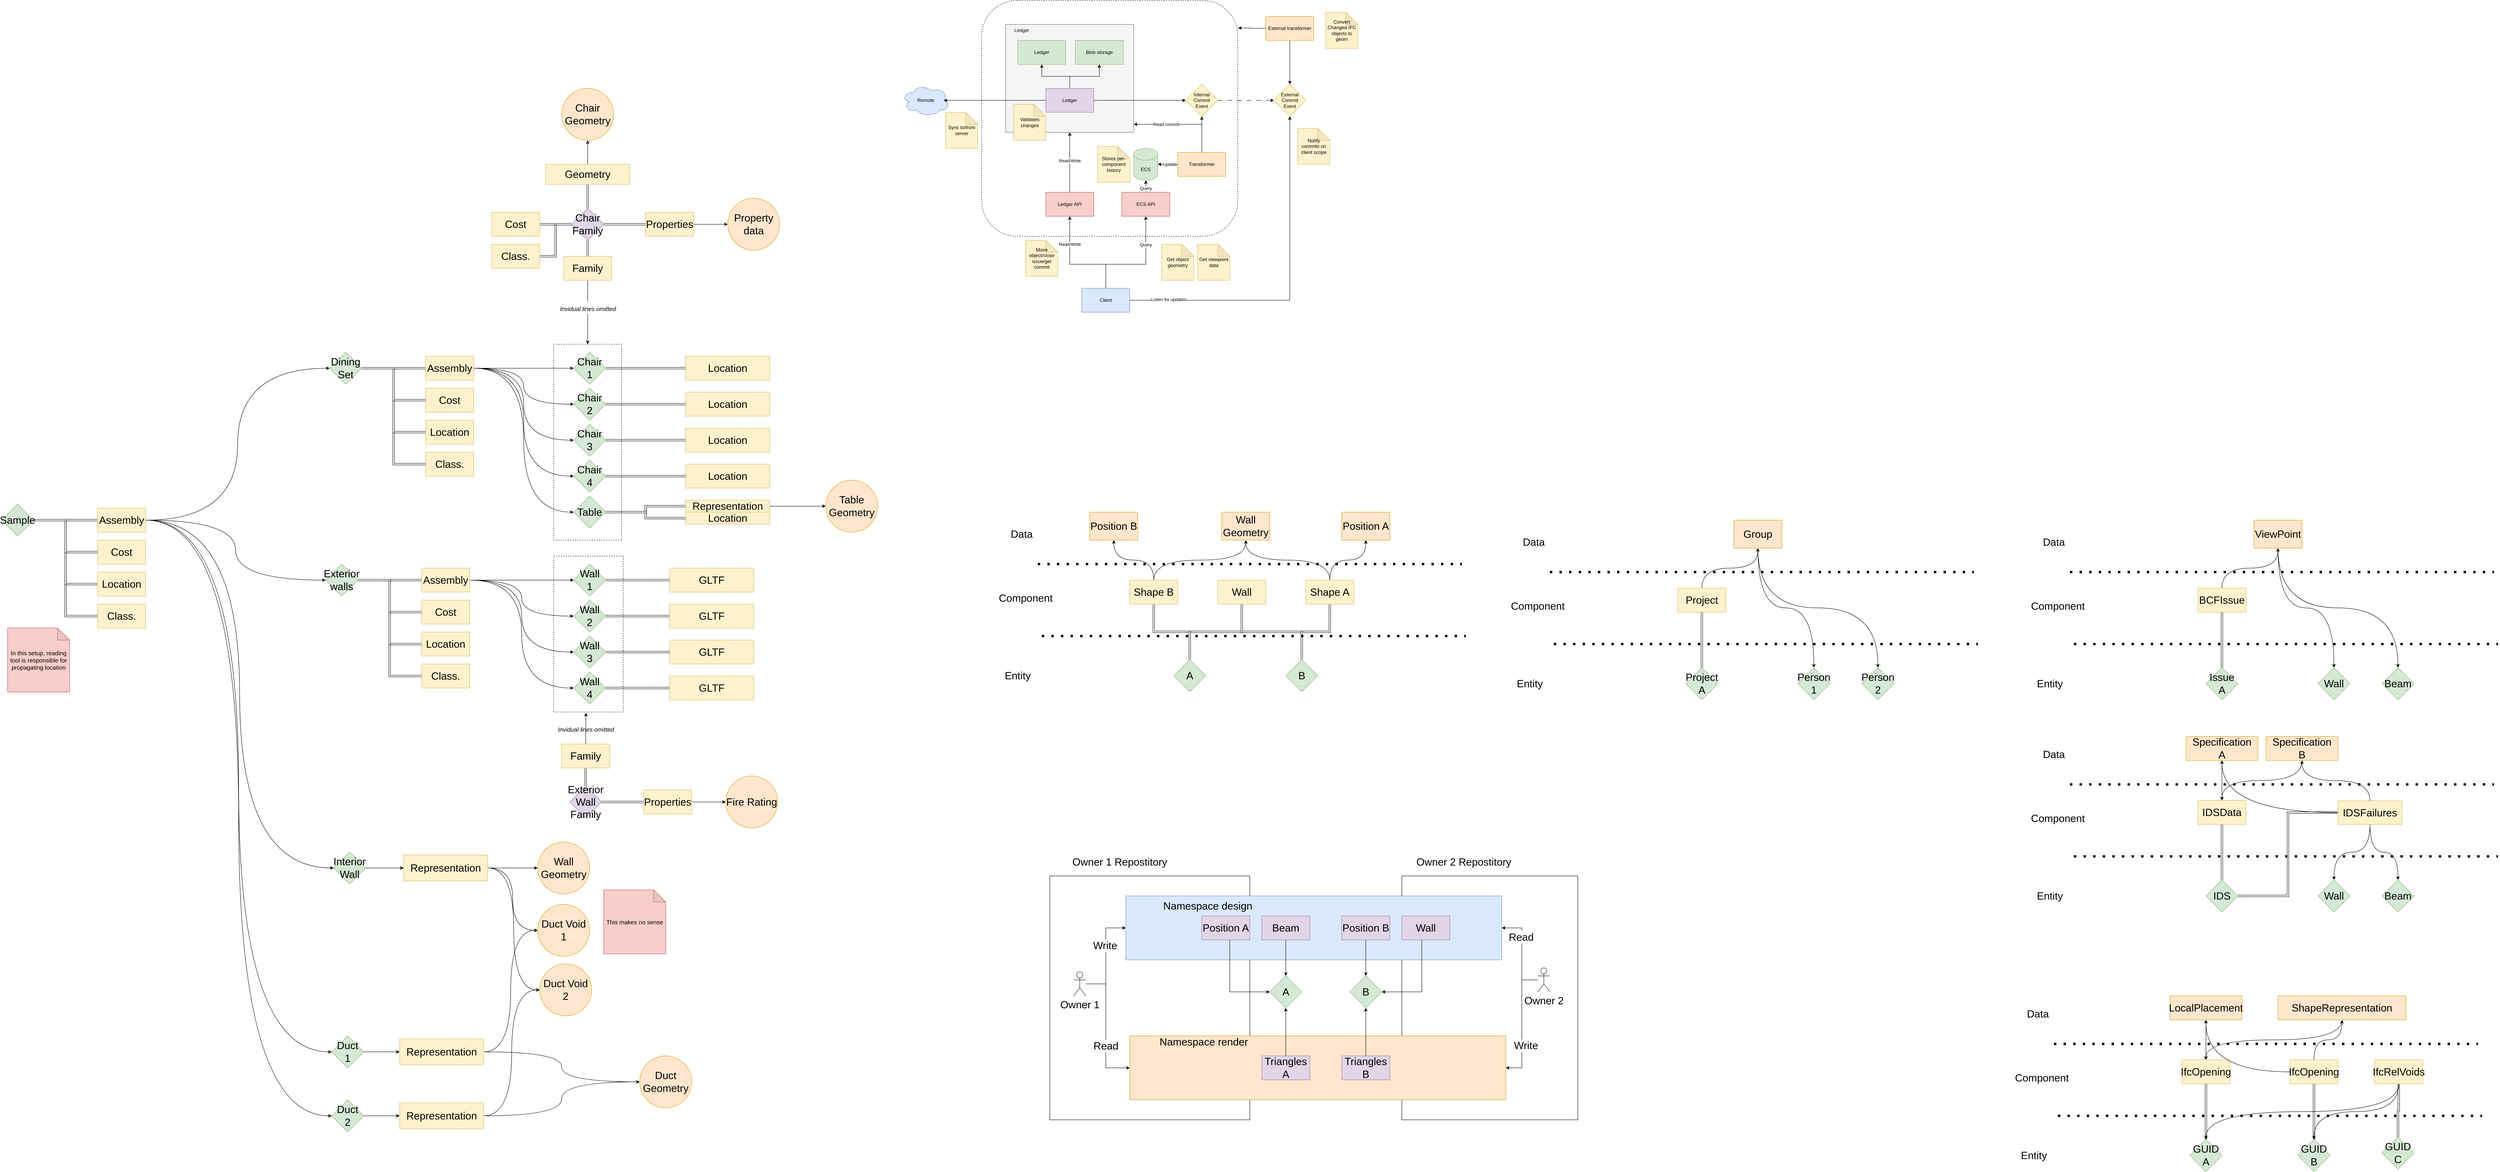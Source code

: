 <mxfile version="20.8.16" type="device"><diagram name="Pagina-1" id="YUzsGuqSwJXoXokIJpAD"><mxGraphModel dx="5207" dy="1877" grid="1" gridSize="10" guides="1" tooltips="1" connect="1" arrows="1" fold="1" page="1" pageScale="1" pageWidth="827" pageHeight="1169" math="0" shadow="0"><root><mxCell id="0"/><mxCell id="1" parent="0"/><mxCell id="ErENvq4O5drbfJOOpIBn-257" value="" style="rounded=0;whiteSpace=wrap;html=1;fontSize=26;fillColor=none;dashed=1;" parent="1" vertex="1"><mxGeometry x="-890" y="860" width="170" height="490" as="geometry"/></mxCell><mxCell id="fkpZG8iLdBjKNw4wtK5x-17" value="" style="rounded=1;whiteSpace=wrap;html=1;dashed=1;gradientColor=none;fillStyle=auto;" parent="1" vertex="1"><mxGeometry x="180" width="640" height="590" as="geometry"/></mxCell><mxCell id="fkpZG8iLdBjKNw4wtK5x-5" value="" style="rounded=0;whiteSpace=wrap;html=1;fillColor=#f5f5f5;fontColor=#333333;strokeColor=#666666;" parent="1" vertex="1"><mxGeometry x="240" y="60" width="320" height="270" as="geometry"/></mxCell><mxCell id="fkpZG8iLdBjKNw4wtK5x-1" value="Ledger" style="rounded=0;whiteSpace=wrap;html=1;fillColor=#d5e8d4;strokeColor=#82b366;" parent="1" vertex="1"><mxGeometry x="270" y="100" width="120" height="60" as="geometry"/></mxCell><mxCell id="fkpZG8iLdBjKNw4wtK5x-3" value="Blob storage" style="rounded=0;whiteSpace=wrap;html=1;fillColor=#d5e8d4;strokeColor=#82b366;" parent="1" vertex="1"><mxGeometry x="414" y="100" width="120" height="60" as="geometry"/></mxCell><mxCell id="fkpZG8iLdBjKNw4wtK5x-7" value="" style="edgeStyle=orthogonalEdgeStyle;rounded=0;orthogonalLoop=1;jettySize=auto;html=1;" parent="1" source="fkpZG8iLdBjKNw4wtK5x-4" target="fkpZG8iLdBjKNw4wtK5x-6" edge="1"><mxGeometry relative="1" as="geometry"/></mxCell><mxCell id="fkpZG8iLdBjKNw4wtK5x-11" style="edgeStyle=orthogonalEdgeStyle;rounded=0;orthogonalLoop=1;jettySize=auto;html=1;" parent="1" source="fkpZG8iLdBjKNw4wtK5x-4" target="fkpZG8iLdBjKNw4wtK5x-1" edge="1"><mxGeometry relative="1" as="geometry"/></mxCell><mxCell id="fkpZG8iLdBjKNw4wtK5x-12" style="edgeStyle=orthogonalEdgeStyle;rounded=0;orthogonalLoop=1;jettySize=auto;html=1;" parent="1" source="fkpZG8iLdBjKNw4wtK5x-4" target="fkpZG8iLdBjKNw4wtK5x-3" edge="1"><mxGeometry relative="1" as="geometry"/></mxCell><mxCell id="fkpZG8iLdBjKNw4wtK5x-40" style="edgeStyle=orthogonalEdgeStyle;rounded=0;orthogonalLoop=1;jettySize=auto;html=1;entryX=0.875;entryY=0.5;entryDx=0;entryDy=0;entryPerimeter=0;" parent="1" source="fkpZG8iLdBjKNw4wtK5x-4" target="fkpZG8iLdBjKNw4wtK5x-37" edge="1"><mxGeometry relative="1" as="geometry"/></mxCell><mxCell id="fkpZG8iLdBjKNw4wtK5x-4" value="Ledger" style="rounded=0;whiteSpace=wrap;html=1;fillColor=#e1d5e7;strokeColor=#9673a6;" parent="1" vertex="1"><mxGeometry x="340" y="220" width="120" height="60" as="geometry"/></mxCell><mxCell id="fkpZG8iLdBjKNw4wtK5x-16" value="" style="edgeStyle=orthogonalEdgeStyle;rounded=0;orthogonalLoop=1;jettySize=auto;html=1;dashed=1;dashPattern=12 12;" parent="1" source="fkpZG8iLdBjKNw4wtK5x-6" target="fkpZG8iLdBjKNw4wtK5x-15" edge="1"><mxGeometry relative="1" as="geometry"/></mxCell><mxCell id="fkpZG8iLdBjKNw4wtK5x-6" value="Internal&lt;br&gt;Commit&lt;br&gt;Event" style="rhombus;whiteSpace=wrap;html=1;rounded=0;fillColor=#fff2cc;strokeColor=#d6b656;" parent="1" vertex="1"><mxGeometry x="690" y="210" width="80" height="80" as="geometry"/></mxCell><mxCell id="fkpZG8iLdBjKNw4wtK5x-13" style="edgeStyle=orthogonalEdgeStyle;rounded=0;orthogonalLoop=1;jettySize=auto;html=1;" parent="1" source="fkpZG8iLdBjKNw4wtK5x-8" target="fkpZG8iLdBjKNw4wtK5x-5" edge="1"><mxGeometry relative="1" as="geometry"/></mxCell><mxCell id="fkpZG8iLdBjKNw4wtK5x-20" value="Read/Write" style="edgeLabel;html=1;align=center;verticalAlign=middle;resizable=0;points=[];" parent="fkpZG8iLdBjKNw4wtK5x-13" vertex="1" connectable="0"><mxGeometry x="0.252" y="4" relative="1" as="geometry"><mxPoint x="4" y="15" as="offset"/></mxGeometry></mxCell><mxCell id="fkpZG8iLdBjKNw4wtK5x-8" value="Ledger API" style="rounded=0;whiteSpace=wrap;html=1;fillColor=#f8cecc;strokeColor=#b85450;" parent="1" vertex="1"><mxGeometry x="340" y="480" width="120" height="60" as="geometry"/></mxCell><mxCell id="fkpZG8iLdBjKNw4wtK5x-30" style="edgeStyle=orthogonalEdgeStyle;rounded=0;orthogonalLoop=1;jettySize=auto;html=1;" parent="1" source="fkpZG8iLdBjKNw4wtK5x-9" target="fkpZG8iLdBjKNw4wtK5x-28" edge="1"><mxGeometry relative="1" as="geometry"/></mxCell><mxCell id="3Y2B7lSWY8oLSNGRszkJ-7" value="Query" style="edgeLabel;html=1;align=center;verticalAlign=middle;resizable=0;points=[];" parent="fkpZG8iLdBjKNw4wtK5x-30" vertex="1" connectable="0"><mxGeometry x="-0.673" relative="1" as="geometry"><mxPoint y="-2" as="offset"/></mxGeometry></mxCell><mxCell id="fkpZG8iLdBjKNw4wtK5x-9" value="ECS API" style="rounded=0;whiteSpace=wrap;html=1;fillColor=#f8cecc;strokeColor=#b85450;" parent="1" vertex="1"><mxGeometry x="530" y="480" width="120" height="60" as="geometry"/></mxCell><mxCell id="fkpZG8iLdBjKNw4wtK5x-19" style="edgeStyle=orthogonalEdgeStyle;rounded=0;orthogonalLoop=1;jettySize=auto;html=1;" parent="1" source="fkpZG8iLdBjKNw4wtK5x-14" target="fkpZG8iLdBjKNw4wtK5x-6" edge="1"><mxGeometry relative="1" as="geometry"/></mxCell><mxCell id="fkpZG8iLdBjKNw4wtK5x-29" style="edgeStyle=orthogonalEdgeStyle;rounded=0;orthogonalLoop=1;jettySize=auto;html=1;entryX=1;entryY=0.5;entryDx=0;entryDy=0;entryPerimeter=0;" parent="1" source="fkpZG8iLdBjKNw4wtK5x-14" target="fkpZG8iLdBjKNw4wtK5x-28" edge="1"><mxGeometry relative="1" as="geometry"/></mxCell><mxCell id="3Y2B7lSWY8oLSNGRszkJ-6" value="Update" style="edgeLabel;html=1;align=center;verticalAlign=middle;resizable=0;points=[];" parent="fkpZG8iLdBjKNw4wtK5x-29" vertex="1" connectable="0"><mxGeometry x="0.327" relative="1" as="geometry"><mxPoint x="13" as="offset"/></mxGeometry></mxCell><mxCell id="fkpZG8iLdBjKNw4wtK5x-31" style="edgeStyle=orthogonalEdgeStyle;rounded=0;orthogonalLoop=1;jettySize=auto;html=1;" parent="1" source="fkpZG8iLdBjKNw4wtK5x-14" edge="1"><mxGeometry relative="1" as="geometry"><Array as="points"><mxPoint x="730" y="310"/><mxPoint x="560" y="310"/></Array><mxPoint x="560" y="310" as="targetPoint"/></mxGeometry></mxCell><mxCell id="fkpZG8iLdBjKNw4wtK5x-32" value="Read commit" style="edgeLabel;html=1;align=center;verticalAlign=middle;resizable=0;points=[];" parent="fkpZG8iLdBjKNw4wtK5x-31" vertex="1" connectable="0"><mxGeometry x="-0.045" y="1" relative="1" as="geometry"><mxPoint x="-45" y="-1" as="offset"/></mxGeometry></mxCell><mxCell id="fkpZG8iLdBjKNw4wtK5x-14" value="Transformer" style="rounded=0;whiteSpace=wrap;html=1;fillColor=#ffe6cc;strokeColor=#d79b00;perimeter=rectanglePerimeter;" parent="1" vertex="1"><mxGeometry x="670" y="380" width="120" height="60" as="geometry"/></mxCell><mxCell id="fkpZG8iLdBjKNw4wtK5x-15" value="External&lt;br&gt;Commit&lt;br&gt;Event" style="rhombus;whiteSpace=wrap;html=1;rounded=0;fillColor=#fff2cc;strokeColor=#d6b656;" parent="1" vertex="1"><mxGeometry x="910" y="210" width="80" height="80" as="geometry"/></mxCell><mxCell id="fkpZG8iLdBjKNw4wtK5x-22" style="edgeStyle=orthogonalEdgeStyle;rounded=0;orthogonalLoop=1;jettySize=auto;html=1;" parent="1" source="fkpZG8iLdBjKNw4wtK5x-21" target="fkpZG8iLdBjKNw4wtK5x-8" edge="1"><mxGeometry relative="1" as="geometry"><Array as="points"><mxPoint x="490" y="660"/><mxPoint x="400" y="660"/></Array></mxGeometry></mxCell><mxCell id="fkpZG8iLdBjKNw4wtK5x-23" value="Read/Write" style="edgeLabel;html=1;align=center;verticalAlign=middle;resizable=0;points=[];" parent="fkpZG8iLdBjKNw4wtK5x-22" vertex="1" connectable="0"><mxGeometry x="-0.208" y="-2" relative="1" as="geometry"><mxPoint x="-43" y="-48" as="offset"/></mxGeometry></mxCell><mxCell id="fkpZG8iLdBjKNw4wtK5x-24" style="edgeStyle=orthogonalEdgeStyle;rounded=0;orthogonalLoop=1;jettySize=auto;html=1;entryX=0.5;entryY=1;entryDx=0;entryDy=0;" parent="1" source="fkpZG8iLdBjKNw4wtK5x-21" target="fkpZG8iLdBjKNw4wtK5x-9" edge="1"><mxGeometry relative="1" as="geometry"><Array as="points"><mxPoint x="490" y="660"/><mxPoint x="590" y="660"/></Array></mxGeometry></mxCell><mxCell id="fkpZG8iLdBjKNw4wtK5x-25" value="Query" style="edgeLabel;html=1;align=center;verticalAlign=middle;resizable=0;points=[];" parent="fkpZG8iLdBjKNw4wtK5x-24" vertex="1" connectable="0"><mxGeometry x="0.204" relative="1" as="geometry"><mxPoint y="-41" as="offset"/></mxGeometry></mxCell><mxCell id="fkpZG8iLdBjKNw4wtK5x-42" style="edgeStyle=orthogonalEdgeStyle;rounded=0;orthogonalLoop=1;jettySize=auto;html=1;entryX=0.5;entryY=1;entryDx=0;entryDy=0;" parent="1" source="fkpZG8iLdBjKNw4wtK5x-21" target="fkpZG8iLdBjKNw4wtK5x-15" edge="1"><mxGeometry relative="1" as="geometry"/></mxCell><mxCell id="fkpZG8iLdBjKNw4wtK5x-43" value="Listen for updates" style="edgeLabel;html=1;align=center;verticalAlign=middle;resizable=0;points=[];" parent="fkpZG8iLdBjKNw4wtK5x-42" vertex="1" connectable="0"><mxGeometry x="-0.776" y="2" relative="1" as="geometry"><mxPoint as="offset"/></mxGeometry></mxCell><mxCell id="fkpZG8iLdBjKNw4wtK5x-21" value="Client" style="rounded=0;whiteSpace=wrap;html=1;fillColor=#dae8fc;strokeColor=#6c8ebf;" parent="1" vertex="1"><mxGeometry x="430" y="720" width="120" height="60" as="geometry"/></mxCell><mxCell id="fkpZG8iLdBjKNw4wtK5x-28" value="ECS" style="shape=cylinder3;whiteSpace=wrap;html=1;boundedLbl=1;backgroundOutline=1;size=15;fillColor=#d5e8d4;strokeColor=#82b366;" parent="1" vertex="1"><mxGeometry x="560" y="370" width="60" height="80" as="geometry"/></mxCell><mxCell id="fkpZG8iLdBjKNw4wtK5x-33" value="Ledger" style="text;html=1;strokeColor=none;fillColor=none;align=center;verticalAlign=middle;whiteSpace=wrap;rounded=0;" parent="1" vertex="1"><mxGeometry x="250" y="60" width="60" height="30" as="geometry"/></mxCell><mxCell id="fkpZG8iLdBjKNw4wtK5x-37" value="Remote" style="ellipse;shape=cloud;whiteSpace=wrap;html=1;fillColor=#dae8fc;strokeColor=#6c8ebf;" parent="1" vertex="1"><mxGeometry x="-20" y="210" width="120" height="80" as="geometry"/></mxCell><mxCell id="fkpZG8iLdBjKNw4wtK5x-44" value="Convert Changed IFC objects to geom" style="shape=note;whiteSpace=wrap;html=1;backgroundOutline=1;darkOpacity=0.05;fillColor=#fff2cc;strokeColor=#d6b656;" parent="1" vertex="1"><mxGeometry x="1040" y="30" width="80" height="90" as="geometry"/></mxCell><mxCell id="fkpZG8iLdBjKNw4wtK5x-45" value="Move object/close issue/get commit" style="shape=note;whiteSpace=wrap;html=1;backgroundOutline=1;darkOpacity=0.05;fillColor=#fff2cc;strokeColor=#d6b656;" parent="1" vertex="1"><mxGeometry x="290" y="600" width="80" height="90" as="geometry"/></mxCell><mxCell id="fkpZG8iLdBjKNw4wtK5x-46" value="Get object geometry" style="shape=note;whiteSpace=wrap;html=1;backgroundOutline=1;darkOpacity=0.05;fillColor=#fff2cc;strokeColor=#d6b656;" parent="1" vertex="1"><mxGeometry x="630" y="610" width="80" height="90" as="geometry"/></mxCell><mxCell id="fkpZG8iLdBjKNw4wtK5x-47" value="Get viewpoint data" style="shape=note;whiteSpace=wrap;html=1;backgroundOutline=1;darkOpacity=0.05;fillColor=#fff2cc;strokeColor=#d6b656;" parent="1" vertex="1"><mxGeometry x="720" y="610" width="80" height="90" as="geometry"/></mxCell><mxCell id="fkpZG8iLdBjKNw4wtK5x-48" value="Sync to/from server" style="shape=note;whiteSpace=wrap;html=1;backgroundOutline=1;darkOpacity=0.05;fillColor=#fff2cc;strokeColor=#d6b656;" parent="1" vertex="1"><mxGeometry x="90" y="280" width="80" height="90" as="geometry"/></mxCell><mxCell id="fkpZG8iLdBjKNw4wtK5x-49" value="Notify commits on client scope" style="shape=note;whiteSpace=wrap;html=1;backgroundOutline=1;darkOpacity=0.05;fillColor=#fff2cc;strokeColor=#d6b656;" parent="1" vertex="1"><mxGeometry x="970" y="320" width="80" height="90" as="geometry"/></mxCell><mxCell id="fkpZG8iLdBjKNw4wtK5x-54" style="edgeStyle=orthogonalEdgeStyle;rounded=0;orthogonalLoop=1;jettySize=auto;html=1;entryX=1.001;entryY=0.117;entryDx=0;entryDy=0;entryPerimeter=0;" parent="1" source="fkpZG8iLdBjKNw4wtK5x-50" target="fkpZG8iLdBjKNw4wtK5x-17" edge="1"><mxGeometry relative="1" as="geometry"/></mxCell><mxCell id="fkpZG8iLdBjKNw4wtK5x-55" style="edgeStyle=orthogonalEdgeStyle;rounded=0;orthogonalLoop=1;jettySize=auto;html=1;" parent="1" source="fkpZG8iLdBjKNw4wtK5x-50" target="fkpZG8iLdBjKNw4wtK5x-15" edge="1"><mxGeometry relative="1" as="geometry"/></mxCell><mxCell id="fkpZG8iLdBjKNw4wtK5x-50" value="External transformer" style="rounded=0;whiteSpace=wrap;html=1;fillColor=#ffe6cc;strokeColor=#d79b00;perimeter=rectanglePerimeter;" parent="1" vertex="1"><mxGeometry x="890" y="40" width="120" height="60" as="geometry"/></mxCell><mxCell id="3Y2B7lSWY8oLSNGRszkJ-5" value="Stores per-component history" style="shape=note;whiteSpace=wrap;html=1;backgroundOutline=1;darkOpacity=0.05;fillColor=#fff2cc;strokeColor=#d6b656;" parent="1" vertex="1"><mxGeometry x="470" y="365" width="80" height="90" as="geometry"/></mxCell><mxCell id="3Y2B7lSWY8oLSNGRszkJ-9" value="Validates changes" style="shape=note;whiteSpace=wrap;html=1;backgroundOutline=1;darkOpacity=0.05;fillColor=#fff2cc;strokeColor=#d6b656;" parent="1" vertex="1"><mxGeometry x="260" y="260" width="80" height="90" as="geometry"/></mxCell><mxCell id="ErENvq4O5drbfJOOpIBn-6" value="A" style="rhombus;whiteSpace=wrap;html=1;fontSize=26;fillColor=#d5e8d4;strokeColor=#82b366;" parent="1" vertex="1"><mxGeometry x="660" y="1649" width="80" height="80" as="geometry"/></mxCell><mxCell id="ErENvq4O5drbfJOOpIBn-16" value="B" style="rhombus;whiteSpace=wrap;html=1;fontSize=26;fillColor=#d5e8d4;strokeColor=#82b366;" parent="1" vertex="1"><mxGeometry x="940" y="1649" width="80" height="80" as="geometry"/></mxCell><mxCell id="ErENvq4O5drbfJOOpIBn-35" value="" style="rounded=0;whiteSpace=wrap;html=1;" parent="1" vertex="1"><mxGeometry x="1230" y="2190" width="440" height="610" as="geometry"/></mxCell><mxCell id="ErENvq4O5drbfJOOpIBn-36" value="" style="rounded=0;whiteSpace=wrap;html=1;" parent="1" vertex="1"><mxGeometry x="350" y="2190" width="500" height="610" as="geometry"/></mxCell><mxCell id="ErENvq4O5drbfJOOpIBn-37" value="Owner 1 Repostitory" style="text;html=1;strokeColor=none;fillColor=none;align=center;verticalAlign=middle;whiteSpace=wrap;rounded=0;fontSize=26;" parent="1" vertex="1"><mxGeometry x="380" y="2140" width="290" height="30" as="geometry"/></mxCell><mxCell id="ErENvq4O5drbfJOOpIBn-51" value="Owner 2 Repostitory" style="text;html=1;strokeColor=none;fillColor=none;align=center;verticalAlign=middle;whiteSpace=wrap;rounded=0;fontSize=26;" parent="1" vertex="1"><mxGeometry x="1230" y="2140" width="310" height="30" as="geometry"/></mxCell><mxCell id="ErENvq4O5drbfJOOpIBn-57" style="edgeStyle=orthogonalEdgeStyle;rounded=0;orthogonalLoop=1;jettySize=auto;html=1;exitX=0.5;exitY=1;exitDx=0;exitDy=0;fontSize=26;" parent="1" edge="1"><mxGeometry relative="1" as="geometry"><mxPoint x="700" y="2380" as="sourcePoint"/><mxPoint x="700" y="2380" as="targetPoint"/></mxGeometry></mxCell><mxCell id="ErENvq4O5drbfJOOpIBn-58" value="" style="rounded=0;whiteSpace=wrap;html=1;fontSize=26;fillColor=#dae8fc;strokeColor=#6c8ebf;" parent="1" vertex="1"><mxGeometry x="540" y="2240" width="940" height="160" as="geometry"/></mxCell><mxCell id="ErENvq4O5drbfJOOpIBn-59" value="Namespace design" style="text;html=1;strokeColor=none;fillColor=none;align=center;verticalAlign=middle;whiteSpace=wrap;rounded=0;fontSize=26;" parent="1" vertex="1"><mxGeometry x="550" y="2250" width="390" height="30" as="geometry"/></mxCell><mxCell id="ErENvq4O5drbfJOOpIBn-61" value="" style="rounded=0;whiteSpace=wrap;html=1;fontSize=26;fillColor=#ffe6cc;strokeColor=#d79b00;" parent="1" vertex="1"><mxGeometry x="550" y="2590" width="940" height="160" as="geometry"/></mxCell><mxCell id="ErENvq4O5drbfJOOpIBn-60" value="Namespace render" style="text;html=1;strokeColor=none;fillColor=none;align=center;verticalAlign=middle;whiteSpace=wrap;rounded=0;fontSize=26;" parent="1" vertex="1"><mxGeometry x="540" y="2590" width="390" height="30" as="geometry"/></mxCell><mxCell id="ErENvq4O5drbfJOOpIBn-62" value="A" style="rhombus;whiteSpace=wrap;html=1;fontSize=26;fillColor=#d5e8d4;strokeColor=#82b366;" parent="1" vertex="1"><mxGeometry x="900" y="2440" width="80" height="80" as="geometry"/></mxCell><mxCell id="ErENvq4O5drbfJOOpIBn-63" value="B" style="rhombus;whiteSpace=wrap;html=1;fontSize=26;fillColor=#d5e8d4;strokeColor=#82b366;" parent="1" vertex="1"><mxGeometry x="1100" y="2440" width="80" height="80" as="geometry"/></mxCell><mxCell id="ErENvq4O5drbfJOOpIBn-78" style="edgeStyle=orthogonalEdgeStyle;rounded=0;orthogonalLoop=1;jettySize=auto;html=1;entryX=0.5;entryY=1;entryDx=0;entryDy=0;fontSize=26;" parent="1" source="ErENvq4O5drbfJOOpIBn-67" target="ErENvq4O5drbfJOOpIBn-62" edge="1"><mxGeometry relative="1" as="geometry"/></mxCell><mxCell id="ErENvq4O5drbfJOOpIBn-67" value="Triangles&lt;br&gt;A" style="rounded=0;whiteSpace=wrap;html=1;fontSize=26;fillColor=#e1d5e7;strokeColor=#9673a6;" parent="1" vertex="1"><mxGeometry x="880" y="2640" width="120" height="60" as="geometry"/></mxCell><mxCell id="ErENvq4O5drbfJOOpIBn-79" style="edgeStyle=orthogonalEdgeStyle;rounded=0;orthogonalLoop=1;jettySize=auto;html=1;entryX=0.5;entryY=1;entryDx=0;entryDy=0;fontSize=26;" parent="1" source="ErENvq4O5drbfJOOpIBn-68" target="ErENvq4O5drbfJOOpIBn-63" edge="1"><mxGeometry relative="1" as="geometry"/></mxCell><mxCell id="ErENvq4O5drbfJOOpIBn-68" value="Triangles&lt;br&gt;B" style="rounded=0;whiteSpace=wrap;html=1;fontSize=26;fillColor=#e1d5e7;strokeColor=#9673a6;" parent="1" vertex="1"><mxGeometry x="1080" y="2640" width="120" height="60" as="geometry"/></mxCell><mxCell id="ErENvq4O5drbfJOOpIBn-74" style="edgeStyle=orthogonalEdgeStyle;rounded=0;orthogonalLoop=1;jettySize=auto;html=1;entryX=0;entryY=0.5;entryDx=0;entryDy=0;fontSize=26;" parent="1" source="ErENvq4O5drbfJOOpIBn-69" target="ErENvq4O5drbfJOOpIBn-62" edge="1"><mxGeometry relative="1" as="geometry"><Array as="points"><mxPoint x="800" y="2480"/></Array></mxGeometry></mxCell><mxCell id="ErENvq4O5drbfJOOpIBn-69" value="Position A" style="rounded=0;whiteSpace=wrap;html=1;fontSize=26;fillColor=#e1d5e7;strokeColor=#9673a6;" parent="1" vertex="1"><mxGeometry x="730" y="2290" width="120" height="60" as="geometry"/></mxCell><mxCell id="ErENvq4O5drbfJOOpIBn-76" style="edgeStyle=orthogonalEdgeStyle;rounded=0;orthogonalLoop=1;jettySize=auto;html=1;entryX=0.5;entryY=0;entryDx=0;entryDy=0;fontSize=26;" parent="1" source="ErENvq4O5drbfJOOpIBn-70" target="ErENvq4O5drbfJOOpIBn-63" edge="1"><mxGeometry relative="1" as="geometry"/></mxCell><mxCell id="ErENvq4O5drbfJOOpIBn-70" value="Position B" style="rounded=0;whiteSpace=wrap;html=1;fontSize=26;fillColor=#e1d5e7;strokeColor=#9673a6;" parent="1" vertex="1"><mxGeometry x="1080" y="2290" width="120" height="60" as="geometry"/></mxCell><mxCell id="ErENvq4O5drbfJOOpIBn-75" style="edgeStyle=orthogonalEdgeStyle;rounded=0;orthogonalLoop=1;jettySize=auto;html=1;entryX=0.5;entryY=0;entryDx=0;entryDy=0;fontSize=26;" parent="1" source="ErENvq4O5drbfJOOpIBn-71" target="ErENvq4O5drbfJOOpIBn-62" edge="1"><mxGeometry relative="1" as="geometry"/></mxCell><mxCell id="ErENvq4O5drbfJOOpIBn-71" value="Beam" style="rounded=0;whiteSpace=wrap;html=1;fontSize=26;fillColor=#e1d5e7;strokeColor=#9673a6;" parent="1" vertex="1"><mxGeometry x="880" y="2290" width="120" height="60" as="geometry"/></mxCell><mxCell id="ErENvq4O5drbfJOOpIBn-77" style="edgeStyle=orthogonalEdgeStyle;rounded=0;orthogonalLoop=1;jettySize=auto;html=1;entryX=1;entryY=0.5;entryDx=0;entryDy=0;fontSize=26;" parent="1" source="ErENvq4O5drbfJOOpIBn-72" target="ErENvq4O5drbfJOOpIBn-63" edge="1"><mxGeometry relative="1" as="geometry"><Array as="points"><mxPoint x="1280" y="2480"/></Array></mxGeometry></mxCell><mxCell id="ErENvq4O5drbfJOOpIBn-72" value="Wall" style="rounded=0;whiteSpace=wrap;html=1;fontSize=26;fillColor=#e1d5e7;strokeColor=#9673a6;" parent="1" vertex="1"><mxGeometry x="1230" y="2290" width="120" height="60" as="geometry"/></mxCell><mxCell id="ErENvq4O5drbfJOOpIBn-84" style="edgeStyle=orthogonalEdgeStyle;rounded=0;orthogonalLoop=1;jettySize=auto;html=1;entryX=0;entryY=0.5;entryDx=0;entryDy=0;fontSize=26;" parent="1" source="ErENvq4O5drbfJOOpIBn-80" target="ErENvq4O5drbfJOOpIBn-58" edge="1"><mxGeometry relative="1" as="geometry"/></mxCell><mxCell id="ErENvq4O5drbfJOOpIBn-85" value="Write" style="edgeLabel;html=1;align=center;verticalAlign=middle;resizable=0;points=[];fontSize=26;" parent="ErENvq4O5drbfJOOpIBn-84" vertex="1" connectable="0"><mxGeometry x="0.225" y="2" relative="1" as="geometry"><mxPoint y="1" as="offset"/></mxGeometry></mxCell><mxCell id="ErENvq4O5drbfJOOpIBn-86" style="edgeStyle=orthogonalEdgeStyle;rounded=0;orthogonalLoop=1;jettySize=auto;html=1;entryX=0;entryY=0.5;entryDx=0;entryDy=0;fontSize=26;" parent="1" source="ErENvq4O5drbfJOOpIBn-80" target="ErENvq4O5drbfJOOpIBn-61" edge="1"><mxGeometry relative="1" as="geometry"><Array as="points"><mxPoint x="490" y="2460"/><mxPoint x="490" y="2670"/></Array></mxGeometry></mxCell><mxCell id="ErENvq4O5drbfJOOpIBn-87" value="Read" style="edgeLabel;html=1;align=center;verticalAlign=middle;resizable=0;points=[];fontSize=26;" parent="ErENvq4O5drbfJOOpIBn-86" vertex="1" connectable="0"><mxGeometry x="0.271" relative="1" as="geometry"><mxPoint y="1" as="offset"/></mxGeometry></mxCell><mxCell id="ErENvq4O5drbfJOOpIBn-80" value="Owner 1" style="shape=umlActor;verticalLabelPosition=bottom;verticalAlign=top;html=1;outlineConnect=0;fontSize=26;" parent="1" vertex="1"><mxGeometry x="410" y="2430" width="30" height="60" as="geometry"/></mxCell><mxCell id="ErENvq4O5drbfJOOpIBn-88" style="edgeStyle=orthogonalEdgeStyle;rounded=0;orthogonalLoop=1;jettySize=auto;html=1;entryX=1;entryY=0.5;entryDx=0;entryDy=0;fontSize=26;" parent="1" source="ErENvq4O5drbfJOOpIBn-81" target="ErENvq4O5drbfJOOpIBn-58" edge="1"><mxGeometry relative="1" as="geometry"><Array as="points"><mxPoint x="1530" y="2450"/><mxPoint x="1530" y="2320"/></Array></mxGeometry></mxCell><mxCell id="ErENvq4O5drbfJOOpIBn-89" value="Read" style="edgeLabel;html=1;align=center;verticalAlign=middle;resizable=0;points=[];fontSize=26;" parent="ErENvq4O5drbfJOOpIBn-88" vertex="1" connectable="0"><mxGeometry x="0.342" y="2" relative="1" as="geometry"><mxPoint as="offset"/></mxGeometry></mxCell><mxCell id="ErENvq4O5drbfJOOpIBn-90" style="edgeStyle=orthogonalEdgeStyle;rounded=0;orthogonalLoop=1;jettySize=auto;html=1;entryX=1;entryY=0.5;entryDx=0;entryDy=0;fontSize=26;" parent="1" source="ErENvq4O5drbfJOOpIBn-81" target="ErENvq4O5drbfJOOpIBn-61" edge="1"><mxGeometry relative="1" as="geometry"/></mxCell><mxCell id="ErENvq4O5drbfJOOpIBn-91" value="Write" style="edgeLabel;html=1;align=center;verticalAlign=middle;resizable=0;points=[];fontSize=26;" parent="ErENvq4O5drbfJOOpIBn-90" vertex="1" connectable="0"><mxGeometry x="0.356" y="-5" relative="1" as="geometry"><mxPoint x="15" as="offset"/></mxGeometry></mxCell><mxCell id="ErENvq4O5drbfJOOpIBn-81" value="Owner 2" style="shape=umlActor;verticalLabelPosition=bottom;verticalAlign=top;html=1;outlineConnect=0;fontSize=26;" parent="1" vertex="1"><mxGeometry x="1570" y="2420" width="30" height="60" as="geometry"/></mxCell><mxCell id="ErENvq4O5drbfJOOpIBn-104" style="edgeStyle=orthogonalEdgeStyle;rounded=0;orthogonalLoop=1;jettySize=auto;html=1;entryX=0.5;entryY=1;entryDx=0;entryDy=0;fontSize=26;curved=1;" parent="1" source="ErENvq4O5drbfJOOpIBn-97" target="ErENvq4O5drbfJOOpIBn-103" edge="1"><mxGeometry relative="1" as="geometry"/></mxCell><mxCell id="ErENvq4O5drbfJOOpIBn-109" style="edgeStyle=orthogonalEdgeStyle;rounded=0;orthogonalLoop=1;jettySize=auto;html=1;entryX=0.5;entryY=1;entryDx=0;entryDy=0;fontSize=26;curved=1;exitX=0.5;exitY=0;exitDx=0;exitDy=0;" parent="1" source="ErENvq4O5drbfJOOpIBn-97" target="ErENvq4O5drbfJOOpIBn-105" edge="1"><mxGeometry relative="1" as="geometry"/></mxCell><mxCell id="ErENvq4O5drbfJOOpIBn-111" style="edgeStyle=orthogonalEdgeStyle;rounded=0;orthogonalLoop=1;jettySize=auto;html=1;entryX=0.5;entryY=0;entryDx=0;entryDy=0;fontSize=26;curved=1;shape=link;" parent="1" source="ErENvq4O5drbfJOOpIBn-97" target="ErENvq4O5drbfJOOpIBn-16" edge="1"><mxGeometry relative="1" as="geometry"/></mxCell><mxCell id="ErENvq4O5drbfJOOpIBn-97" value="Shape A" style="rounded=0;whiteSpace=wrap;html=1;fontSize=26;fillColor=#fff2cc;strokeColor=#d6b656;" parent="1" vertex="1"><mxGeometry x="990" y="1450" width="120" height="60" as="geometry"/></mxCell><mxCell id="ErENvq4O5drbfJOOpIBn-102" style="edgeStyle=orthogonalEdgeStyle;rounded=0;orthogonalLoop=1;jettySize=auto;html=1;entryX=0.5;entryY=1;entryDx=0;entryDy=0;fontSize=26;curved=1;" parent="1" source="ErENvq4O5drbfJOOpIBn-98" target="ErENvq4O5drbfJOOpIBn-101" edge="1"><mxGeometry relative="1" as="geometry"/></mxCell><mxCell id="ErENvq4O5drbfJOOpIBn-108" style="edgeStyle=orthogonalEdgeStyle;rounded=0;orthogonalLoop=1;jettySize=auto;html=1;entryX=0.5;entryY=1;entryDx=0;entryDy=0;fontSize=26;curved=1;exitX=0.5;exitY=0;exitDx=0;exitDy=0;" parent="1" source="ErENvq4O5drbfJOOpIBn-98" target="ErENvq4O5drbfJOOpIBn-105" edge="1"><mxGeometry relative="1" as="geometry"/></mxCell><mxCell id="ErENvq4O5drbfJOOpIBn-110" style="edgeStyle=orthogonalEdgeStyle;rounded=0;orthogonalLoop=1;jettySize=auto;html=1;entryX=0.5;entryY=0;entryDx=0;entryDy=0;fontSize=26;curved=1;shape=link;" parent="1" source="ErENvq4O5drbfJOOpIBn-98" target="ErENvq4O5drbfJOOpIBn-6" edge="1"><mxGeometry relative="1" as="geometry"/></mxCell><mxCell id="ErENvq4O5drbfJOOpIBn-98" value="Shape B" style="rounded=0;whiteSpace=wrap;html=1;fontSize=26;fillColor=#fff2cc;strokeColor=#d6b656;" parent="1" vertex="1"><mxGeometry x="550" y="1450" width="120" height="60" as="geometry"/></mxCell><mxCell id="ErENvq4O5drbfJOOpIBn-101" value="Position B" style="rounded=0;whiteSpace=wrap;html=1;fontSize=26;fillColor=#ffe6cc;strokeColor=#d79b00;" parent="1" vertex="1"><mxGeometry x="450" y="1280" width="120" height="70" as="geometry"/></mxCell><mxCell id="ErENvq4O5drbfJOOpIBn-103" value="Position A" style="rounded=0;whiteSpace=wrap;html=1;fontSize=26;fillColor=#ffe6cc;strokeColor=#d79b00;" parent="1" vertex="1"><mxGeometry x="1080" y="1280" width="120" height="70" as="geometry"/></mxCell><mxCell id="ErENvq4O5drbfJOOpIBn-105" value="Wall Geometry" style="rounded=0;whiteSpace=wrap;html=1;fontSize=26;fillColor=#ffe6cc;strokeColor=#d79b00;" parent="1" vertex="1"><mxGeometry x="780" y="1280" width="120" height="70" as="geometry"/></mxCell><mxCell id="ErENvq4O5drbfJOOpIBn-115" value="" style="endArrow=none;dashed=1;html=1;dashPattern=1 3;strokeWidth=6;rounded=0;fontSize=26;" parent="1" edge="1"><mxGeometry width="50" height="50" relative="1" as="geometry"><mxPoint x="320" y="1410" as="sourcePoint"/><mxPoint x="1380" y="1410" as="targetPoint"/></mxGeometry></mxCell><mxCell id="ErENvq4O5drbfJOOpIBn-116" value="" style="endArrow=none;dashed=1;html=1;dashPattern=1 3;strokeWidth=6;rounded=0;fontSize=26;" parent="1" edge="1"><mxGeometry width="50" height="50" relative="1" as="geometry"><mxPoint x="330" y="1590" as="sourcePoint"/><mxPoint x="1390" y="1590" as="targetPoint"/></mxGeometry></mxCell><mxCell id="ErENvq4O5drbfJOOpIBn-118" value="Data" style="text;html=1;strokeColor=none;fillColor=none;align=center;verticalAlign=middle;whiteSpace=wrap;rounded=0;fontSize=26;" parent="1" vertex="1"><mxGeometry x="250" y="1320" width="60" height="30" as="geometry"/></mxCell><mxCell id="ErENvq4O5drbfJOOpIBn-119" value="Component" style="text;html=1;strokeColor=none;fillColor=none;align=center;verticalAlign=middle;whiteSpace=wrap;rounded=0;fontSize=26;" parent="1" vertex="1"><mxGeometry x="260" y="1480" width="60" height="30" as="geometry"/></mxCell><mxCell id="ErENvq4O5drbfJOOpIBn-120" value="Entity" style="text;html=1;strokeColor=none;fillColor=none;align=center;verticalAlign=middle;whiteSpace=wrap;rounded=0;fontSize=26;" parent="1" vertex="1"><mxGeometry x="240" y="1674" width="60" height="30" as="geometry"/></mxCell><mxCell id="ErENvq4O5drbfJOOpIBn-129" value="Project A" style="rhombus;whiteSpace=wrap;html=1;fontSize=26;fillColor=#d5e8d4;strokeColor=#82b366;" parent="1" vertex="1"><mxGeometry x="1940" y="1669" width="80" height="80" as="geometry"/></mxCell><mxCell id="ErENvq4O5drbfJOOpIBn-130" value="Person 1" style="rhombus;whiteSpace=wrap;html=1;fontSize=26;fillColor=#d5e8d4;strokeColor=#82b366;" parent="1" vertex="1"><mxGeometry x="2220" y="1669" width="80" height="80" as="geometry"/></mxCell><mxCell id="ErENvq4O5drbfJOOpIBn-136" style="edgeStyle=orthogonalEdgeStyle;rounded=0;orthogonalLoop=1;jettySize=auto;html=1;entryX=0.5;entryY=1;entryDx=0;entryDy=0;fontSize=26;curved=1;exitX=0.5;exitY=0;exitDx=0;exitDy=0;" parent="1" source="ErENvq4O5drbfJOOpIBn-138" target="ErENvq4O5drbfJOOpIBn-141" edge="1"><mxGeometry relative="1" as="geometry"/></mxCell><mxCell id="ErENvq4O5drbfJOOpIBn-137" style="edgeStyle=orthogonalEdgeStyle;rounded=0;orthogonalLoop=1;jettySize=auto;html=1;entryX=0.5;entryY=0;entryDx=0;entryDy=0;fontSize=26;curved=1;shape=link;" parent="1" source="ErENvq4O5drbfJOOpIBn-138" target="ErENvq4O5drbfJOOpIBn-129" edge="1"><mxGeometry relative="1" as="geometry"/></mxCell><mxCell id="ErENvq4O5drbfJOOpIBn-138" value="Project" style="rounded=0;whiteSpace=wrap;html=1;fontSize=26;fillColor=#fff2cc;strokeColor=#d6b656;" parent="1" vertex="1"><mxGeometry x="1920" y="1470" width="120" height="60" as="geometry"/></mxCell><mxCell id="ErENvq4O5drbfJOOpIBn-160" style="edgeStyle=orthogonalEdgeStyle;curved=1;rounded=0;orthogonalLoop=1;jettySize=auto;html=1;entryX=0.5;entryY=0;entryDx=0;entryDy=0;strokeWidth=1;fontSize=26;exitX=0.5;exitY=1;exitDx=0;exitDy=0;" parent="1" source="ErENvq4O5drbfJOOpIBn-141" target="ErENvq4O5drbfJOOpIBn-130" edge="1"><mxGeometry relative="1" as="geometry"/></mxCell><mxCell id="ErENvq4O5drbfJOOpIBn-161" style="edgeStyle=orthogonalEdgeStyle;curved=1;rounded=0;orthogonalLoop=1;jettySize=auto;html=1;entryX=0.5;entryY=0;entryDx=0;entryDy=0;strokeWidth=1;fontSize=26;exitX=0.5;exitY=1;exitDx=0;exitDy=0;" parent="1" source="ErENvq4O5drbfJOOpIBn-141" target="ErENvq4O5drbfJOOpIBn-155" edge="1"><mxGeometry relative="1" as="geometry"/></mxCell><mxCell id="ErENvq4O5drbfJOOpIBn-141" value="Group" style="rounded=0;whiteSpace=wrap;html=1;fontSize=26;fillColor=#ffe6cc;strokeColor=#d79b00;" parent="1" vertex="1"><mxGeometry x="2060" y="1300" width="120" height="70" as="geometry"/></mxCell><mxCell id="ErENvq4O5drbfJOOpIBn-146" value="" style="endArrow=none;dashed=1;html=1;dashPattern=1 3;strokeWidth=6;rounded=0;fontSize=26;" parent="1" edge="1"><mxGeometry width="50" height="50" relative="1" as="geometry"><mxPoint x="1600" y="1430" as="sourcePoint"/><mxPoint x="2660" y="1430" as="targetPoint"/></mxGeometry></mxCell><mxCell id="ErENvq4O5drbfJOOpIBn-147" value="" style="endArrow=none;dashed=1;html=1;dashPattern=1 3;strokeWidth=6;rounded=0;fontSize=26;" parent="1" edge="1"><mxGeometry width="50" height="50" relative="1" as="geometry"><mxPoint x="1610" y="1610" as="sourcePoint"/><mxPoint x="2670" y="1610" as="targetPoint"/></mxGeometry></mxCell><mxCell id="ErENvq4O5drbfJOOpIBn-149" value="Data" style="text;html=1;strokeColor=none;fillColor=none;align=center;verticalAlign=middle;whiteSpace=wrap;rounded=0;fontSize=26;" parent="1" vertex="1"><mxGeometry x="1530" y="1340" width="60" height="30" as="geometry"/></mxCell><mxCell id="ErENvq4O5drbfJOOpIBn-150" value="Component" style="text;html=1;strokeColor=none;fillColor=none;align=center;verticalAlign=middle;whiteSpace=wrap;rounded=0;fontSize=26;" parent="1" vertex="1"><mxGeometry x="1540" y="1500" width="60" height="30" as="geometry"/></mxCell><mxCell id="ErENvq4O5drbfJOOpIBn-151" value="Entity" style="text;html=1;strokeColor=none;fillColor=none;align=center;verticalAlign=middle;whiteSpace=wrap;rounded=0;fontSize=26;" parent="1" vertex="1"><mxGeometry x="1520" y="1694" width="60" height="30" as="geometry"/></mxCell><mxCell id="ErENvq4O5drbfJOOpIBn-155" value="Person 2" style="rhombus;whiteSpace=wrap;html=1;fontSize=26;fillColor=#d5e8d4;strokeColor=#82b366;" parent="1" vertex="1"><mxGeometry x="2380" y="1669" width="80" height="80" as="geometry"/></mxCell><mxCell id="ErENvq4O5drbfJOOpIBn-162" value="Issue A" style="rhombus;whiteSpace=wrap;html=1;fontSize=26;fillColor=#d5e8d4;strokeColor=#82b366;" parent="1" vertex="1"><mxGeometry x="3240" y="1669" width="80" height="80" as="geometry"/></mxCell><mxCell id="ErENvq4O5drbfJOOpIBn-163" value="Wall" style="rhombus;whiteSpace=wrap;html=1;fontSize=26;fillColor=#d5e8d4;strokeColor=#82b366;" parent="1" vertex="1"><mxGeometry x="3520" y="1669" width="80" height="80" as="geometry"/></mxCell><mxCell id="ErENvq4O5drbfJOOpIBn-164" style="edgeStyle=orthogonalEdgeStyle;rounded=0;orthogonalLoop=1;jettySize=auto;html=1;entryX=0.5;entryY=1;entryDx=0;entryDy=0;fontSize=26;curved=1;exitX=0.5;exitY=0;exitDx=0;exitDy=0;" parent="1" source="ErENvq4O5drbfJOOpIBn-166" target="ErENvq4O5drbfJOOpIBn-169" edge="1"><mxGeometry relative="1" as="geometry"/></mxCell><mxCell id="ErENvq4O5drbfJOOpIBn-165" style="edgeStyle=orthogonalEdgeStyle;rounded=0;orthogonalLoop=1;jettySize=auto;html=1;entryX=0.5;entryY=0;entryDx=0;entryDy=0;fontSize=26;curved=1;shape=link;" parent="1" source="ErENvq4O5drbfJOOpIBn-166" target="ErENvq4O5drbfJOOpIBn-162" edge="1"><mxGeometry relative="1" as="geometry"/></mxCell><mxCell id="ErENvq4O5drbfJOOpIBn-166" value="BCFIssue" style="rounded=0;whiteSpace=wrap;html=1;fontSize=26;fillColor=#fff2cc;strokeColor=#d6b656;" parent="1" vertex="1"><mxGeometry x="3220" y="1470" width="120" height="60" as="geometry"/></mxCell><mxCell id="ErENvq4O5drbfJOOpIBn-167" style="edgeStyle=orthogonalEdgeStyle;curved=1;rounded=0;orthogonalLoop=1;jettySize=auto;html=1;entryX=0.5;entryY=0;entryDx=0;entryDy=0;strokeWidth=1;fontSize=26;exitX=0.5;exitY=1;exitDx=0;exitDy=0;" parent="1" source="ErENvq4O5drbfJOOpIBn-169" target="ErENvq4O5drbfJOOpIBn-163" edge="1"><mxGeometry relative="1" as="geometry"/></mxCell><mxCell id="ErENvq4O5drbfJOOpIBn-168" style="edgeStyle=orthogonalEdgeStyle;curved=1;rounded=0;orthogonalLoop=1;jettySize=auto;html=1;entryX=0.5;entryY=0;entryDx=0;entryDy=0;strokeWidth=1;fontSize=26;exitX=0.5;exitY=1;exitDx=0;exitDy=0;" parent="1" source="ErENvq4O5drbfJOOpIBn-169" target="ErENvq4O5drbfJOOpIBn-181" edge="1"><mxGeometry relative="1" as="geometry"/></mxCell><mxCell id="ErENvq4O5drbfJOOpIBn-169" value="ViewPoint" style="rounded=0;whiteSpace=wrap;html=1;fontSize=26;fillColor=#ffe6cc;strokeColor=#d79b00;" parent="1" vertex="1"><mxGeometry x="3360" y="1300" width="120" height="70" as="geometry"/></mxCell><mxCell id="ErENvq4O5drbfJOOpIBn-171" value="" style="endArrow=none;dashed=1;html=1;dashPattern=1 3;strokeWidth=6;rounded=0;fontSize=26;" parent="1" edge="1"><mxGeometry width="50" height="50" relative="1" as="geometry"><mxPoint x="2900" y="1430.0" as="sourcePoint"/><mxPoint x="3960" y="1430.0" as="targetPoint"/></mxGeometry></mxCell><mxCell id="ErENvq4O5drbfJOOpIBn-172" value="" style="endArrow=none;dashed=1;html=1;dashPattern=1 3;strokeWidth=6;rounded=0;fontSize=26;" parent="1" edge="1"><mxGeometry width="50" height="50" relative="1" as="geometry"><mxPoint x="2910" y="1610.0" as="sourcePoint"/><mxPoint x="3970" y="1610.0" as="targetPoint"/></mxGeometry></mxCell><mxCell id="ErENvq4O5drbfJOOpIBn-174" value="Data" style="text;html=1;strokeColor=none;fillColor=none;align=center;verticalAlign=middle;whiteSpace=wrap;rounded=0;fontSize=26;" parent="1" vertex="1"><mxGeometry x="2830" y="1340" width="60" height="30" as="geometry"/></mxCell><mxCell id="ErENvq4O5drbfJOOpIBn-175" value="Component" style="text;html=1;strokeColor=none;fillColor=none;align=center;verticalAlign=middle;whiteSpace=wrap;rounded=0;fontSize=26;" parent="1" vertex="1"><mxGeometry x="2840" y="1500" width="60" height="30" as="geometry"/></mxCell><mxCell id="ErENvq4O5drbfJOOpIBn-176" value="Entity" style="text;html=1;strokeColor=none;fillColor=none;align=center;verticalAlign=middle;whiteSpace=wrap;rounded=0;fontSize=26;" parent="1" vertex="1"><mxGeometry x="2820" y="1694" width="60" height="30" as="geometry"/></mxCell><mxCell id="ErENvq4O5drbfJOOpIBn-181" value="Beam" style="rhombus;whiteSpace=wrap;html=1;fontSize=26;fillColor=#d5e8d4;strokeColor=#82b366;" parent="1" vertex="1"><mxGeometry x="3680" y="1669" width="80" height="80" as="geometry"/></mxCell><mxCell id="ErENvq4O5drbfJOOpIBn-183" value="IDS" style="rhombus;whiteSpace=wrap;html=1;fontSize=26;fillColor=#d5e8d4;strokeColor=#82b366;" parent="1" vertex="1"><mxGeometry x="3240" y="2200" width="80" height="80" as="geometry"/></mxCell><mxCell id="ErENvq4O5drbfJOOpIBn-184" value="Wall" style="rhombus;whiteSpace=wrap;html=1;fontSize=26;fillColor=#d5e8d4;strokeColor=#82b366;" parent="1" vertex="1"><mxGeometry x="3520" y="2200" width="80" height="80" as="geometry"/></mxCell><mxCell id="ErENvq4O5drbfJOOpIBn-186" style="edgeStyle=orthogonalEdgeStyle;rounded=0;orthogonalLoop=1;jettySize=auto;html=1;entryX=0.5;entryY=0;entryDx=0;entryDy=0;fontSize=26;curved=1;shape=link;" parent="1" source="ErENvq4O5drbfJOOpIBn-187" target="ErENvq4O5drbfJOOpIBn-183" edge="1"><mxGeometry relative="1" as="geometry"/></mxCell><mxCell id="ErENvq4O5drbfJOOpIBn-187" value="IDSData" style="rounded=0;whiteSpace=wrap;html=1;fontSize=26;fillColor=#fff2cc;strokeColor=#d6b656;" parent="1" vertex="1"><mxGeometry x="3220" y="2001" width="120" height="60" as="geometry"/></mxCell><mxCell id="ErENvq4O5drbfJOOpIBn-191" value="" style="endArrow=none;dashed=1;html=1;dashPattern=1 3;strokeWidth=6;rounded=0;fontSize=26;" parent="1" edge="1"><mxGeometry width="50" height="50" relative="1" as="geometry"><mxPoint x="2900" y="1961.0" as="sourcePoint"/><mxPoint x="3960" y="1961.0" as="targetPoint"/></mxGeometry></mxCell><mxCell id="ErENvq4O5drbfJOOpIBn-192" value="" style="endArrow=none;dashed=1;html=1;dashPattern=1 3;strokeWidth=6;rounded=0;fontSize=26;" parent="1" edge="1"><mxGeometry width="50" height="50" relative="1" as="geometry"><mxPoint x="2910" y="2141.0" as="sourcePoint"/><mxPoint x="3970" y="2141.0" as="targetPoint"/></mxGeometry></mxCell><mxCell id="ErENvq4O5drbfJOOpIBn-193" value="Data" style="text;html=1;strokeColor=none;fillColor=none;align=center;verticalAlign=middle;whiteSpace=wrap;rounded=0;fontSize=26;" parent="1" vertex="1"><mxGeometry x="2830" y="1871" width="60" height="30" as="geometry"/></mxCell><mxCell id="ErENvq4O5drbfJOOpIBn-194" value="Component" style="text;html=1;strokeColor=none;fillColor=none;align=center;verticalAlign=middle;whiteSpace=wrap;rounded=0;fontSize=26;" parent="1" vertex="1"><mxGeometry x="2840" y="2031" width="60" height="30" as="geometry"/></mxCell><mxCell id="ErENvq4O5drbfJOOpIBn-195" value="Entity" style="text;html=1;strokeColor=none;fillColor=none;align=center;verticalAlign=middle;whiteSpace=wrap;rounded=0;fontSize=26;" parent="1" vertex="1"><mxGeometry x="2820" y="2225" width="60" height="30" as="geometry"/></mxCell><mxCell id="ErENvq4O5drbfJOOpIBn-196" value="Beam" style="rhombus;whiteSpace=wrap;html=1;fontSize=26;fillColor=#d5e8d4;strokeColor=#82b366;" parent="1" vertex="1"><mxGeometry x="3680" y="2200" width="80" height="80" as="geometry"/></mxCell><mxCell id="ErENvq4O5drbfJOOpIBn-198" style="edgeStyle=orthogonalEdgeStyle;shape=link;curved=1;rounded=0;orthogonalLoop=1;jettySize=auto;html=1;entryX=1;entryY=0.5;entryDx=0;entryDy=0;strokeWidth=1;fontSize=26;" parent="1" source="ErENvq4O5drbfJOOpIBn-197" target="ErENvq4O5drbfJOOpIBn-183" edge="1"><mxGeometry relative="1" as="geometry"/></mxCell><mxCell id="ErENvq4O5drbfJOOpIBn-199" style="edgeStyle=orthogonalEdgeStyle;curved=1;rounded=0;orthogonalLoop=1;jettySize=auto;html=1;entryX=0.5;entryY=0;entryDx=0;entryDy=0;strokeWidth=1;fontSize=26;" parent="1" source="ErENvq4O5drbfJOOpIBn-197" target="ErENvq4O5drbfJOOpIBn-184" edge="1"><mxGeometry relative="1" as="geometry"/></mxCell><mxCell id="ErENvq4O5drbfJOOpIBn-200" style="edgeStyle=orthogonalEdgeStyle;curved=1;rounded=0;orthogonalLoop=1;jettySize=auto;html=1;entryX=0.5;entryY=0;entryDx=0;entryDy=0;strokeWidth=1;fontSize=26;exitX=0.5;exitY=1;exitDx=0;exitDy=0;" parent="1" source="ErENvq4O5drbfJOOpIBn-197" target="ErENvq4O5drbfJOOpIBn-196" edge="1"><mxGeometry relative="1" as="geometry"/></mxCell><mxCell id="ErENvq4O5drbfJOOpIBn-205" style="edgeStyle=orthogonalEdgeStyle;curved=1;rounded=0;orthogonalLoop=1;jettySize=auto;html=1;strokeWidth=1;fontSize=26;" parent="1" source="ErENvq4O5drbfJOOpIBn-197" target="ErENvq4O5drbfJOOpIBn-201" edge="1"><mxGeometry relative="1" as="geometry"/></mxCell><mxCell id="ErENvq4O5drbfJOOpIBn-206" style="edgeStyle=orthogonalEdgeStyle;curved=1;rounded=0;orthogonalLoop=1;jettySize=auto;html=1;strokeWidth=1;fontSize=26;" parent="1" source="ErENvq4O5drbfJOOpIBn-197" target="ErENvq4O5drbfJOOpIBn-202" edge="1"><mxGeometry relative="1" as="geometry"/></mxCell><mxCell id="ErENvq4O5drbfJOOpIBn-197" value="IDSFailures" style="rounded=0;whiteSpace=wrap;html=1;fontSize=26;fillColor=#fff2cc;strokeColor=#d6b656;" parent="1" vertex="1"><mxGeometry x="3570" y="2002" width="160" height="59" as="geometry"/></mxCell><mxCell id="ErENvq4O5drbfJOOpIBn-203" style="edgeStyle=orthogonalEdgeStyle;curved=1;rounded=0;orthogonalLoop=1;jettySize=auto;html=1;entryX=0.5;entryY=0;entryDx=0;entryDy=0;strokeWidth=1;fontSize=26;" parent="1" source="ErENvq4O5drbfJOOpIBn-201" target="ErENvq4O5drbfJOOpIBn-187" edge="1"><mxGeometry relative="1" as="geometry"/></mxCell><mxCell id="ErENvq4O5drbfJOOpIBn-201" value="Specification&lt;br&gt;A" style="rounded=0;whiteSpace=wrap;html=1;fontSize=26;fillColor=#ffe6cc;strokeColor=#d79b00;" parent="1" vertex="1"><mxGeometry x="3190" y="1841" width="180" height="60" as="geometry"/></mxCell><mxCell id="ErENvq4O5drbfJOOpIBn-204" style="edgeStyle=orthogonalEdgeStyle;curved=1;rounded=0;orthogonalLoop=1;jettySize=auto;html=1;entryX=0.5;entryY=0;entryDx=0;entryDy=0;strokeWidth=1;fontSize=26;exitX=0.5;exitY=1;exitDx=0;exitDy=0;" parent="1" source="ErENvq4O5drbfJOOpIBn-202" target="ErENvq4O5drbfJOOpIBn-187" edge="1"><mxGeometry relative="1" as="geometry"/></mxCell><mxCell id="ErENvq4O5drbfJOOpIBn-202" value="Specification&lt;br&gt;B" style="rounded=0;whiteSpace=wrap;html=1;fontSize=26;fillColor=#ffe6cc;strokeColor=#d79b00;" parent="1" vertex="1"><mxGeometry x="3390" y="1841" width="180" height="60" as="geometry"/></mxCell><mxCell id="ErENvq4O5drbfJOOpIBn-207" value="GUID&lt;br&gt;A" style="rhombus;whiteSpace=wrap;html=1;fontSize=26;fillColor=#d5e8d4;strokeColor=#82b366;" parent="1" vertex="1"><mxGeometry x="3200" y="2849" width="80" height="80" as="geometry"/></mxCell><mxCell id="ErENvq4O5drbfJOOpIBn-209" style="edgeStyle=orthogonalEdgeStyle;rounded=0;orthogonalLoop=1;jettySize=auto;html=1;entryX=0.5;entryY=0;entryDx=0;entryDy=0;fontSize=26;curved=1;shape=link;" parent="1" source="ErENvq4O5drbfJOOpIBn-210" target="ErENvq4O5drbfJOOpIBn-207" edge="1"><mxGeometry relative="1" as="geometry"/></mxCell><mxCell id="ErENvq4O5drbfJOOpIBn-210" value="IfcOpening" style="rounded=0;whiteSpace=wrap;html=1;fontSize=26;fillColor=#fff2cc;strokeColor=#d6b656;" parent="1" vertex="1"><mxGeometry x="3180" y="2650" width="120" height="60" as="geometry"/></mxCell><mxCell id="ErENvq4O5drbfJOOpIBn-211" value="" style="endArrow=none;dashed=1;html=1;dashPattern=1 3;strokeWidth=6;rounded=0;fontSize=26;" parent="1" edge="1"><mxGeometry width="50" height="50" relative="1" as="geometry"><mxPoint x="2860" y="2610.0" as="sourcePoint"/><mxPoint x="3920" y="2610.0" as="targetPoint"/></mxGeometry></mxCell><mxCell id="ErENvq4O5drbfJOOpIBn-212" value="" style="endArrow=none;dashed=1;html=1;dashPattern=1 3;strokeWidth=6;rounded=0;fontSize=26;" parent="1" edge="1"><mxGeometry width="50" height="50" relative="1" as="geometry"><mxPoint x="2870" y="2790.0" as="sourcePoint"/><mxPoint x="3930" y="2790.0" as="targetPoint"/></mxGeometry></mxCell><mxCell id="ErENvq4O5drbfJOOpIBn-213" value="Data" style="text;html=1;strokeColor=none;fillColor=none;align=center;verticalAlign=middle;whiteSpace=wrap;rounded=0;fontSize=26;" parent="1" vertex="1"><mxGeometry x="2790" y="2520" width="60" height="30" as="geometry"/></mxCell><mxCell id="ErENvq4O5drbfJOOpIBn-214" value="Component" style="text;html=1;strokeColor=none;fillColor=none;align=center;verticalAlign=middle;whiteSpace=wrap;rounded=0;fontSize=26;" parent="1" vertex="1"><mxGeometry x="2800" y="2680" width="60" height="30" as="geometry"/></mxCell><mxCell id="ErENvq4O5drbfJOOpIBn-215" value="Entity" style="text;html=1;strokeColor=none;fillColor=none;align=center;verticalAlign=middle;whiteSpace=wrap;rounded=0;fontSize=26;" parent="1" vertex="1"><mxGeometry x="2780" y="2874" width="60" height="30" as="geometry"/></mxCell><mxCell id="ErENvq4O5drbfJOOpIBn-223" style="edgeStyle=orthogonalEdgeStyle;curved=1;rounded=0;orthogonalLoop=1;jettySize=auto;html=1;entryX=0.5;entryY=0;entryDx=0;entryDy=0;strokeWidth=1;fontSize=26;" parent="1" source="ErENvq4O5drbfJOOpIBn-224" target="ErENvq4O5drbfJOOpIBn-210" edge="1"><mxGeometry relative="1" as="geometry"/></mxCell><mxCell id="ErENvq4O5drbfJOOpIBn-224" value="LocalPlacement" style="rounded=0;whiteSpace=wrap;html=1;fontSize=26;fillColor=#ffe6cc;strokeColor=#d79b00;" parent="1" vertex="1"><mxGeometry x="3150" y="2490" width="180" height="60" as="geometry"/></mxCell><mxCell id="ErENvq4O5drbfJOOpIBn-227" style="edgeStyle=orthogonalEdgeStyle;curved=1;rounded=0;orthogonalLoop=1;jettySize=auto;html=1;strokeWidth=1;fontSize=26;exitX=0.5;exitY=1;exitDx=0;exitDy=0;" parent="1" source="ErENvq4O5drbfJOOpIBn-226" target="ErENvq4O5drbfJOOpIBn-210" edge="1"><mxGeometry relative="1" as="geometry"/></mxCell><mxCell id="ErENvq4O5drbfJOOpIBn-226" value="ShapeRepresentation" style="rounded=0;whiteSpace=wrap;html=1;fontSize=26;fillColor=#ffe6cc;strokeColor=#d79b00;" parent="1" vertex="1"><mxGeometry x="3420" y="2490" width="320" height="60" as="geometry"/></mxCell><mxCell id="ErENvq4O5drbfJOOpIBn-228" value="GUID&lt;br&gt;B" style="rhombus;whiteSpace=wrap;html=1;fontSize=26;fillColor=#d5e8d4;strokeColor=#82b366;" parent="1" vertex="1"><mxGeometry x="3470" y="2849" width="80" height="80" as="geometry"/></mxCell><mxCell id="ErENvq4O5drbfJOOpIBn-230" style="edgeStyle=orthogonalEdgeStyle;curved=1;rounded=0;orthogonalLoop=1;jettySize=auto;html=1;strokeWidth=1;fontSize=26;" parent="1" source="ErENvq4O5drbfJOOpIBn-229" target="ErENvq4O5drbfJOOpIBn-224" edge="1"><mxGeometry relative="1" as="geometry"/></mxCell><mxCell id="ErENvq4O5drbfJOOpIBn-231" style="edgeStyle=orthogonalEdgeStyle;curved=1;rounded=0;orthogonalLoop=1;jettySize=auto;html=1;entryX=0.5;entryY=1;entryDx=0;entryDy=0;strokeWidth=1;fontSize=26;" parent="1" source="ErENvq4O5drbfJOOpIBn-229" target="ErENvq4O5drbfJOOpIBn-226" edge="1"><mxGeometry relative="1" as="geometry"/></mxCell><mxCell id="ErENvq4O5drbfJOOpIBn-233" style="edgeStyle=orthogonalEdgeStyle;curved=1;rounded=0;orthogonalLoop=1;jettySize=auto;html=1;strokeWidth=1;fontSize=26;shape=link;" parent="1" source="ErENvq4O5drbfJOOpIBn-229" target="ErENvq4O5drbfJOOpIBn-228" edge="1"><mxGeometry relative="1" as="geometry"/></mxCell><mxCell id="ErENvq4O5drbfJOOpIBn-229" value="IfcOpening" style="rounded=0;whiteSpace=wrap;html=1;fontSize=26;fillColor=#fff2cc;strokeColor=#d6b656;" parent="1" vertex="1"><mxGeometry x="3450" y="2650" width="120" height="60" as="geometry"/></mxCell><mxCell id="ErENvq4O5drbfJOOpIBn-237" style="edgeStyle=orthogonalEdgeStyle;shape=link;curved=1;rounded=0;orthogonalLoop=1;jettySize=auto;html=1;strokeWidth=1;fontSize=26;" parent="1" source="ErENvq4O5drbfJOOpIBn-235" target="ErENvq4O5drbfJOOpIBn-236" edge="1"><mxGeometry relative="1" as="geometry"/></mxCell><mxCell id="ErENvq4O5drbfJOOpIBn-238" style="edgeStyle=orthogonalEdgeStyle;curved=1;rounded=0;orthogonalLoop=1;jettySize=auto;html=1;entryX=0.5;entryY=0;entryDx=0;entryDy=0;strokeWidth=1;fontSize=26;exitX=0.5;exitY=1;exitDx=0;exitDy=0;" parent="1" source="ErENvq4O5drbfJOOpIBn-235" target="ErENvq4O5drbfJOOpIBn-228" edge="1"><mxGeometry relative="1" as="geometry"/></mxCell><mxCell id="ErENvq4O5drbfJOOpIBn-239" style="edgeStyle=orthogonalEdgeStyle;curved=1;rounded=0;orthogonalLoop=1;jettySize=auto;html=1;strokeWidth=1;fontSize=26;exitX=0.5;exitY=1;exitDx=0;exitDy=0;" parent="1" source="ErENvq4O5drbfJOOpIBn-235" target="ErENvq4O5drbfJOOpIBn-207" edge="1"><mxGeometry relative="1" as="geometry"/></mxCell><mxCell id="ErENvq4O5drbfJOOpIBn-235" value="IfcRelVoids" style="rounded=0;whiteSpace=wrap;html=1;fontSize=26;fillColor=#fff2cc;strokeColor=#d6b656;" parent="1" vertex="1"><mxGeometry x="3662" y="2650" width="120" height="60" as="geometry"/></mxCell><mxCell id="ErENvq4O5drbfJOOpIBn-236" value="GUID&lt;br&gt;C" style="rhombus;whiteSpace=wrap;html=1;fontSize=26;fillColor=#d5e8d4;strokeColor=#82b366;" parent="1" vertex="1"><mxGeometry x="3680" y="2843" width="80" height="80" as="geometry"/></mxCell><mxCell id="ErENvq4O5drbfJOOpIBn-245" style="edgeStyle=orthogonalEdgeStyle;curved=1;rounded=0;orthogonalLoop=1;jettySize=auto;html=1;entryX=0.5;entryY=0;entryDx=0;entryDy=0;strokeWidth=1;fontSize=26;shape=link;exitX=0.5;exitY=1;exitDx=0;exitDy=0;" parent="1" source="ErENvq4O5drbfJOOpIBn-243" target="ErENvq4O5drbfJOOpIBn-6" edge="1"><mxGeometry relative="1" as="geometry"/></mxCell><mxCell id="ErENvq4O5drbfJOOpIBn-246" style="edgeStyle=orthogonalEdgeStyle;shape=link;curved=1;rounded=0;orthogonalLoop=1;jettySize=auto;html=1;entryX=0.5;entryY=0;entryDx=0;entryDy=0;strokeWidth=1;fontSize=26;exitX=0.5;exitY=1;exitDx=0;exitDy=0;" parent="1" source="ErENvq4O5drbfJOOpIBn-243" target="ErENvq4O5drbfJOOpIBn-16" edge="1"><mxGeometry relative="1" as="geometry"/></mxCell><mxCell id="ErENvq4O5drbfJOOpIBn-243" value="Wall" style="rounded=0;whiteSpace=wrap;html=1;fontSize=26;fillColor=#fff2cc;strokeColor=#d6b656;" parent="1" vertex="1"><mxGeometry x="770" y="1450" width="120" height="60" as="geometry"/></mxCell><mxCell id="ErENvq4O5drbfJOOpIBn-301" style="edgeStyle=orthogonalEdgeStyle;shape=link;curved=1;rounded=0;orthogonalLoop=1;jettySize=auto;html=1;entryX=0;entryY=0.5;entryDx=0;entryDy=0;strokeWidth=1;fontSize=26;" parent="1" source="ErENvq4O5drbfJOOpIBn-247" target="ErENvq4O5drbfJOOpIBn-300" edge="1"><mxGeometry relative="1" as="geometry"/></mxCell><mxCell id="ErENvq4O5drbfJOOpIBn-247" value="Chair&lt;br&gt;1" style="rhombus;whiteSpace=wrap;html=1;fontSize=26;fillColor=#d5e8d4;strokeColor=#82b366;" parent="1" vertex="1"><mxGeometry x="-840" y="880" width="80" height="80" as="geometry"/></mxCell><mxCell id="ErENvq4O5drbfJOOpIBn-306" style="edgeStyle=orthogonalEdgeStyle;shape=link;curved=1;rounded=0;orthogonalLoop=1;jettySize=auto;html=1;strokeWidth=1;fontSize=26;" parent="1" source="ErENvq4O5drbfJOOpIBn-248" target="ErENvq4O5drbfJOOpIBn-302" edge="1"><mxGeometry relative="1" as="geometry"/></mxCell><mxCell id="ErENvq4O5drbfJOOpIBn-248" value="Chair&lt;br&gt;2" style="rhombus;whiteSpace=wrap;html=1;fontSize=26;fillColor=#d5e8d4;strokeColor=#82b366;" parent="1" vertex="1"><mxGeometry x="-840" y="970" width="80" height="80" as="geometry"/></mxCell><mxCell id="ErENvq4O5drbfJOOpIBn-307" style="edgeStyle=orthogonalEdgeStyle;shape=link;curved=1;rounded=0;orthogonalLoop=1;jettySize=auto;html=1;entryX=0;entryY=0.5;entryDx=0;entryDy=0;strokeWidth=1;fontSize=26;" parent="1" source="ErENvq4O5drbfJOOpIBn-249" target="ErENvq4O5drbfJOOpIBn-303" edge="1"><mxGeometry relative="1" as="geometry"/></mxCell><mxCell id="ErENvq4O5drbfJOOpIBn-249" value="Chair&lt;br&gt;3" style="rhombus;whiteSpace=wrap;html=1;fontSize=26;fillColor=#d5e8d4;strokeColor=#82b366;" parent="1" vertex="1"><mxGeometry x="-840" y="1060" width="80" height="80" as="geometry"/></mxCell><mxCell id="ErENvq4O5drbfJOOpIBn-308" style="edgeStyle=orthogonalEdgeStyle;shape=link;curved=1;rounded=0;orthogonalLoop=1;jettySize=auto;html=1;entryX=0;entryY=0.5;entryDx=0;entryDy=0;strokeWidth=1;fontSize=26;" parent="1" source="ErENvq4O5drbfJOOpIBn-250" target="ErENvq4O5drbfJOOpIBn-304" edge="1"><mxGeometry relative="1" as="geometry"/></mxCell><mxCell id="ErENvq4O5drbfJOOpIBn-250" value="Chair&lt;br&gt;4" style="rhombus;whiteSpace=wrap;html=1;fontSize=26;fillColor=#d5e8d4;strokeColor=#82b366;" parent="1" vertex="1"><mxGeometry x="-840" y="1150" width="80" height="80" as="geometry"/></mxCell><mxCell id="ErENvq4O5drbfJOOpIBn-273" style="edgeStyle=orthogonalEdgeStyle;shape=link;curved=1;rounded=0;orthogonalLoop=1;jettySize=auto;html=1;strokeWidth=1;fontSize=26;" parent="1" source="ErENvq4O5drbfJOOpIBn-251" target="ErENvq4O5drbfJOOpIBn-269" edge="1"><mxGeometry relative="1" as="geometry"/></mxCell><mxCell id="ErENvq4O5drbfJOOpIBn-309" style="edgeStyle=orthogonalEdgeStyle;shape=link;curved=1;rounded=0;orthogonalLoop=1;jettySize=auto;html=1;strokeWidth=1;fontSize=26;" parent="1" source="ErENvq4O5drbfJOOpIBn-251" target="ErENvq4O5drbfJOOpIBn-305" edge="1"><mxGeometry relative="1" as="geometry"/></mxCell><mxCell id="ErENvq4O5drbfJOOpIBn-251" value="Table" style="rhombus;whiteSpace=wrap;html=1;fontSize=26;fillColor=#d5e8d4;strokeColor=#82b366;" parent="1" vertex="1"><mxGeometry x="-840" y="1240" width="80" height="80" as="geometry"/></mxCell><mxCell id="ErENvq4O5drbfJOOpIBn-297" style="edgeStyle=orthogonalEdgeStyle;shape=link;curved=1;rounded=0;orthogonalLoop=1;jettySize=auto;html=1;entryX=0;entryY=0.5;entryDx=0;entryDy=0;strokeWidth=1;fontSize=26;" parent="1" source="ErENvq4O5drbfJOOpIBn-252" target="ErENvq4O5drbfJOOpIBn-295" edge="1"><mxGeometry relative="1" as="geometry"/></mxCell><mxCell id="ErENvq4O5drbfJOOpIBn-298" style="edgeStyle=orthogonalEdgeStyle;shape=link;curved=1;rounded=0;orthogonalLoop=1;jettySize=auto;html=1;entryX=0;entryY=0.5;entryDx=0;entryDy=0;strokeWidth=1;fontSize=26;" parent="1" source="ErENvq4O5drbfJOOpIBn-252" target="ErENvq4O5drbfJOOpIBn-296" edge="1"><mxGeometry relative="1" as="geometry"/></mxCell><mxCell id="ErENvq4O5drbfJOOpIBn-299" style="edgeStyle=orthogonalEdgeStyle;shape=link;curved=1;rounded=0;orthogonalLoop=1;jettySize=auto;html=1;entryX=0;entryY=0.5;entryDx=0;entryDy=0;strokeWidth=1;fontSize=26;" parent="1" source="ErENvq4O5drbfJOOpIBn-252" target="ErENvq4O5drbfJOOpIBn-253" edge="1"><mxGeometry relative="1" as="geometry"/></mxCell><mxCell id="ErENvq4O5drbfJOOpIBn-410" style="edgeStyle=orthogonalEdgeStyle;shape=link;curved=1;rounded=0;orthogonalLoop=1;jettySize=auto;html=1;entryX=0;entryY=0.5;entryDx=0;entryDy=0;strokeWidth=1;fontSize=15;" parent="1" source="ErENvq4O5drbfJOOpIBn-252" target="ErENvq4O5drbfJOOpIBn-407" edge="1"><mxGeometry relative="1" as="geometry"/></mxCell><mxCell id="ErENvq4O5drbfJOOpIBn-252" value="Dining&lt;br&gt;Set" style="rhombus;whiteSpace=wrap;html=1;fontSize=26;fillColor=#d5e8d4;strokeColor=#82b366;" parent="1" vertex="1"><mxGeometry x="-1450" y="880" width="80" height="80" as="geometry"/></mxCell><mxCell id="ErENvq4O5drbfJOOpIBn-259" style="edgeStyle=orthogonalEdgeStyle;curved=1;rounded=0;orthogonalLoop=1;jettySize=auto;html=1;entryX=0;entryY=0.5;entryDx=0;entryDy=0;strokeWidth=1;fontSize=26;" parent="1" source="ErENvq4O5drbfJOOpIBn-253" target="ErENvq4O5drbfJOOpIBn-247" edge="1"><mxGeometry relative="1" as="geometry"/></mxCell><mxCell id="ErENvq4O5drbfJOOpIBn-260" style="edgeStyle=orthogonalEdgeStyle;curved=1;rounded=0;orthogonalLoop=1;jettySize=auto;html=1;entryX=0;entryY=0.5;entryDx=0;entryDy=0;strokeWidth=1;fontSize=26;" parent="1" source="ErENvq4O5drbfJOOpIBn-253" target="ErENvq4O5drbfJOOpIBn-248" edge="1"><mxGeometry relative="1" as="geometry"/></mxCell><mxCell id="ErENvq4O5drbfJOOpIBn-261" style="edgeStyle=orthogonalEdgeStyle;curved=1;rounded=0;orthogonalLoop=1;jettySize=auto;html=1;entryX=0;entryY=0.5;entryDx=0;entryDy=0;strokeWidth=1;fontSize=26;" parent="1" source="ErENvq4O5drbfJOOpIBn-253" target="ErENvq4O5drbfJOOpIBn-249" edge="1"><mxGeometry relative="1" as="geometry"/></mxCell><mxCell id="ErENvq4O5drbfJOOpIBn-262" style="edgeStyle=orthogonalEdgeStyle;curved=1;rounded=0;orthogonalLoop=1;jettySize=auto;html=1;entryX=0;entryY=0.5;entryDx=0;entryDy=0;strokeWidth=1;fontSize=26;" parent="1" source="ErENvq4O5drbfJOOpIBn-253" target="ErENvq4O5drbfJOOpIBn-250" edge="1"><mxGeometry relative="1" as="geometry"/></mxCell><mxCell id="ErENvq4O5drbfJOOpIBn-263" style="edgeStyle=orthogonalEdgeStyle;curved=1;rounded=0;orthogonalLoop=1;jettySize=auto;html=1;entryX=0;entryY=0.5;entryDx=0;entryDy=0;strokeWidth=1;fontSize=26;" parent="1" source="ErENvq4O5drbfJOOpIBn-253" target="ErENvq4O5drbfJOOpIBn-251" edge="1"><mxGeometry relative="1" as="geometry"/></mxCell><mxCell id="ErENvq4O5drbfJOOpIBn-253" value="Assembly" style="rounded=0;whiteSpace=wrap;html=1;fontSize=26;fillColor=#fff2cc;strokeColor=#d6b656;" parent="1" vertex="1"><mxGeometry x="-1210" y="890" width="120" height="60" as="geometry"/></mxCell><mxCell id="ErENvq4O5drbfJOOpIBn-289" style="edgeStyle=orthogonalEdgeStyle;curved=1;rounded=0;orthogonalLoop=1;jettySize=auto;html=1;strokeWidth=1;fontSize=26;" parent="1" source="ErENvq4O5drbfJOOpIBn-269" target="ErENvq4O5drbfJOOpIBn-288" edge="1"><mxGeometry relative="1" as="geometry"/></mxCell><mxCell id="ErENvq4O5drbfJOOpIBn-269" value="Representation" style="rounded=0;whiteSpace=wrap;html=1;fontSize=26;fillColor=#fff2cc;strokeColor=#d6b656;" parent="1" vertex="1"><mxGeometry x="-560" y="1250" width="210" height="30" as="geometry"/></mxCell><mxCell id="ErENvq4O5drbfJOOpIBn-288" value="Table&lt;br style=&quot;border-color: var(--border-color);&quot;&gt;Geometry" style="ellipse;whiteSpace=wrap;html=1;aspect=fixed;fontSize=26;fillColor=#ffe6cc;strokeColor=#d79b00;direction=south;" parent="1" vertex="1"><mxGeometry x="-210" y="1200" width="130" height="130" as="geometry"/></mxCell><mxCell id="ErENvq4O5drbfJOOpIBn-295" value="Cost" style="rounded=0;whiteSpace=wrap;html=1;fontSize=26;fillColor=#fff2cc;strokeColor=#d6b656;" parent="1" vertex="1"><mxGeometry x="-1210" y="970" width="120" height="60" as="geometry"/></mxCell><mxCell id="ErENvq4O5drbfJOOpIBn-296" value="Location" style="rounded=0;whiteSpace=wrap;html=1;fontSize=26;fillColor=#fff2cc;strokeColor=#d6b656;" parent="1" vertex="1"><mxGeometry x="-1210" y="1050" width="120" height="60" as="geometry"/></mxCell><mxCell id="ErENvq4O5drbfJOOpIBn-300" value="Location" style="rounded=0;whiteSpace=wrap;html=1;fontSize=26;fillColor=#fff2cc;strokeColor=#d6b656;" parent="1" vertex="1"><mxGeometry x="-560" y="890" width="210" height="60" as="geometry"/></mxCell><mxCell id="ErENvq4O5drbfJOOpIBn-302" value="Location" style="rounded=0;whiteSpace=wrap;html=1;fontSize=26;fillColor=#fff2cc;strokeColor=#d6b656;" parent="1" vertex="1"><mxGeometry x="-560" y="980" width="210" height="60" as="geometry"/></mxCell><mxCell id="ErENvq4O5drbfJOOpIBn-303" value="Location" style="rounded=0;whiteSpace=wrap;html=1;fontSize=26;fillColor=#fff2cc;strokeColor=#d6b656;" parent="1" vertex="1"><mxGeometry x="-560" y="1070" width="210" height="60" as="geometry"/></mxCell><mxCell id="ErENvq4O5drbfJOOpIBn-304" value="Location" style="rounded=0;whiteSpace=wrap;html=1;fontSize=26;fillColor=#fff2cc;strokeColor=#d6b656;" parent="1" vertex="1"><mxGeometry x="-560" y="1160" width="210" height="60" as="geometry"/></mxCell><mxCell id="ErENvq4O5drbfJOOpIBn-305" value="Location" style="rounded=0;whiteSpace=wrap;html=1;fontSize=26;fillColor=#fff2cc;strokeColor=#d6b656;" parent="1" vertex="1"><mxGeometry x="-560" y="1280" width="210" height="30" as="geometry"/></mxCell><mxCell id="ErENvq4O5drbfJOOpIBn-313" style="edgeStyle=orthogonalEdgeStyle;shape=link;curved=1;rounded=0;orthogonalLoop=1;jettySize=auto;html=1;strokeWidth=1;fontSize=26;" parent="1" source="ErENvq4O5drbfJOOpIBn-310" target="ErENvq4O5drbfJOOpIBn-311" edge="1"><mxGeometry relative="1" as="geometry"/></mxCell><mxCell id="ErENvq4O5drbfJOOpIBn-319" style="edgeStyle=orthogonalEdgeStyle;curved=1;rounded=0;orthogonalLoop=1;jettySize=auto;html=1;strokeWidth=1;fontSize=15;shape=link;" parent="1" source="ErENvq4O5drbfJOOpIBn-310" target="ErENvq4O5drbfJOOpIBn-318" edge="1"><mxGeometry relative="1" as="geometry"/></mxCell><mxCell id="ErENvq4O5drbfJOOpIBn-310" value="Chair&lt;br&gt;Family" style="rhombus;whiteSpace=wrap;html=1;fontSize=26;fillColor=#e1d5e7;strokeColor=#9673a6;" parent="1" vertex="1"><mxGeometry x="-845" y="520" width="80" height="80" as="geometry"/></mxCell><mxCell id="ErENvq4O5drbfJOOpIBn-314" style="edgeStyle=orthogonalEdgeStyle;curved=1;rounded=0;orthogonalLoop=1;jettySize=auto;html=1;entryX=0.5;entryY=0;entryDx=0;entryDy=0;strokeWidth=1;fontSize=26;" parent="1" source="ErENvq4O5drbfJOOpIBn-311" target="ErENvq4O5drbfJOOpIBn-257" edge="1"><mxGeometry relative="1" as="geometry"/></mxCell><mxCell id="ErENvq4O5drbfJOOpIBn-315" value="&lt;font size=&quot;1&quot; style=&quot;&quot;&gt;&lt;i style=&quot;font-size: 15px;&quot;&gt;Invidual lines omitted&lt;/i&gt;&lt;/font&gt;" style="edgeLabel;html=1;align=center;verticalAlign=middle;resizable=0;points=[];fontSize=26;" parent="ErENvq4O5drbfJOOpIBn-314" vertex="1" connectable="0"><mxGeometry x="-0.154" relative="1" as="geometry"><mxPoint as="offset"/></mxGeometry></mxCell><mxCell id="ErENvq4O5drbfJOOpIBn-355" value="&lt;font size=&quot;1&quot; style=&quot;&quot;&gt;&lt;i style=&quot;font-size: 15px;&quot;&gt;Invidual lines omitted&lt;/i&gt;&lt;/font&gt;" style="edgeLabel;html=1;align=center;verticalAlign=middle;resizable=0;points=[];fontSize=26;" parent="ErENvq4O5drbfJOOpIBn-314" vertex="1" connectable="0"><mxGeometry x="-0.154" relative="1" as="geometry"><mxPoint x="-5" y="1052" as="offset"/></mxGeometry></mxCell><mxCell id="ErENvq4O5drbfJOOpIBn-311" value="Family" style="rounded=0;whiteSpace=wrap;html=1;fontSize=26;fillColor=#fff2cc;strokeColor=#d6b656;" parent="1" vertex="1"><mxGeometry x="-865" y="640" width="120" height="60" as="geometry"/></mxCell><mxCell id="ErENvq4O5drbfJOOpIBn-321" style="edgeStyle=orthogonalEdgeStyle;curved=1;rounded=0;orthogonalLoop=1;jettySize=auto;html=1;strokeWidth=1;fontSize=15;" parent="1" source="ErENvq4O5drbfJOOpIBn-318" target="ErENvq4O5drbfJOOpIBn-320" edge="1"><mxGeometry relative="1" as="geometry"/></mxCell><mxCell id="ErENvq4O5drbfJOOpIBn-318" value="Properties" style="rounded=0;whiteSpace=wrap;html=1;fontSize=26;fillColor=#fff2cc;strokeColor=#d6b656;" parent="1" vertex="1"><mxGeometry x="-660" y="530" width="120" height="60" as="geometry"/></mxCell><mxCell id="ErENvq4O5drbfJOOpIBn-320" value="Property data" style="ellipse;whiteSpace=wrap;html=1;aspect=fixed;fontSize=26;fillColor=#ffe6cc;strokeColor=#d79b00;" parent="1" vertex="1"><mxGeometry x="-455" y="495" width="130" height="130" as="geometry"/></mxCell><mxCell id="ErENvq4O5drbfJOOpIBn-322" style="edgeStyle=orthogonalEdgeStyle;shape=link;curved=1;rounded=0;orthogonalLoop=1;jettySize=auto;html=1;entryX=0;entryY=0.5;entryDx=0;entryDy=0;strokeWidth=1;fontSize=26;" parent="1" source="ErENvq4O5drbfJOOpIBn-325" target="ErENvq4O5drbfJOOpIBn-327" edge="1"><mxGeometry relative="1" as="geometry"/></mxCell><mxCell id="ErENvq4O5drbfJOOpIBn-323" style="edgeStyle=orthogonalEdgeStyle;shape=link;curved=1;rounded=0;orthogonalLoop=1;jettySize=auto;html=1;entryX=0;entryY=0.5;entryDx=0;entryDy=0;strokeWidth=1;fontSize=26;" parent="1" source="ErENvq4O5drbfJOOpIBn-325" target="ErENvq4O5drbfJOOpIBn-328" edge="1"><mxGeometry relative="1" as="geometry"/></mxCell><mxCell id="ErENvq4O5drbfJOOpIBn-324" style="edgeStyle=orthogonalEdgeStyle;shape=link;curved=1;rounded=0;orthogonalLoop=1;jettySize=auto;html=1;entryX=0;entryY=0.5;entryDx=0;entryDy=0;strokeWidth=1;fontSize=26;" parent="1" source="ErENvq4O5drbfJOOpIBn-325" target="ErENvq4O5drbfJOOpIBn-326" edge="1"><mxGeometry relative="1" as="geometry"/></mxCell><mxCell id="ErENvq4O5drbfJOOpIBn-406" style="edgeStyle=orthogonalEdgeStyle;shape=link;curved=1;rounded=0;orthogonalLoop=1;jettySize=auto;html=1;entryX=0;entryY=0.5;entryDx=0;entryDy=0;strokeWidth=1;fontSize=15;" parent="1" source="ErENvq4O5drbfJOOpIBn-325" target="ErENvq4O5drbfJOOpIBn-405" edge="1"><mxGeometry relative="1" as="geometry"/></mxCell><mxCell id="ErENvq4O5drbfJOOpIBn-325" value="Sample" style="rhombus;whiteSpace=wrap;html=1;fontSize=26;fillColor=#d5e8d4;strokeColor=#82b366;" parent="1" vertex="1"><mxGeometry x="-2270" y="1260" width="80" height="80" as="geometry"/></mxCell><mxCell id="ErENvq4O5drbfJOOpIBn-329" style="edgeStyle=orthogonalEdgeStyle;curved=1;rounded=0;orthogonalLoop=1;jettySize=auto;html=1;entryX=0;entryY=0.5;entryDx=0;entryDy=0;strokeWidth=1;fontSize=15;" parent="1" source="ErENvq4O5drbfJOOpIBn-326" target="ErENvq4O5drbfJOOpIBn-252" edge="1"><mxGeometry relative="1" as="geometry"/></mxCell><mxCell id="ErENvq4O5drbfJOOpIBn-331" style="edgeStyle=orthogonalEdgeStyle;curved=1;rounded=0;orthogonalLoop=1;jettySize=auto;html=1;entryX=0;entryY=0.5;entryDx=0;entryDy=0;strokeWidth=1;fontSize=15;" parent="1" source="ErENvq4O5drbfJOOpIBn-326" target="ErENvq4O5drbfJOOpIBn-335" edge="1"><mxGeometry relative="1" as="geometry"><mxPoint x="-1520" y="1410" as="targetPoint"/></mxGeometry></mxCell><mxCell id="ErENvq4O5drbfJOOpIBn-361" style="edgeStyle=orthogonalEdgeStyle;curved=1;rounded=0;orthogonalLoop=1;jettySize=auto;html=1;entryX=0;entryY=0.5;entryDx=0;entryDy=0;strokeWidth=1;fontSize=15;" parent="1" source="ErENvq4O5drbfJOOpIBn-326" target="ErENvq4O5drbfJOOpIBn-349" edge="1"><mxGeometry relative="1" as="geometry"/></mxCell><mxCell id="ErENvq4O5drbfJOOpIBn-387" style="edgeStyle=orthogonalEdgeStyle;curved=1;rounded=0;orthogonalLoop=1;jettySize=auto;html=1;entryX=0;entryY=0.5;entryDx=0;entryDy=0;strokeWidth=1;fontSize=15;" parent="1" source="ErENvq4O5drbfJOOpIBn-326" target="ErENvq4O5drbfJOOpIBn-368" edge="1"><mxGeometry relative="1" as="geometry"/></mxCell><mxCell id="ErENvq4O5drbfJOOpIBn-388" style="edgeStyle=orthogonalEdgeStyle;curved=1;rounded=0;orthogonalLoop=1;jettySize=auto;html=1;entryX=0;entryY=0.5;entryDx=0;entryDy=0;strokeWidth=1;fontSize=15;" parent="1" source="ErENvq4O5drbfJOOpIBn-326" target="ErENvq4O5drbfJOOpIBn-369" edge="1"><mxGeometry relative="1" as="geometry"/></mxCell><mxCell id="ErENvq4O5drbfJOOpIBn-326" value="Assembly" style="rounded=0;whiteSpace=wrap;html=1;fontSize=26;fillColor=#fff2cc;strokeColor=#d6b656;" parent="1" vertex="1"><mxGeometry x="-2030" y="1270" width="120" height="60" as="geometry"/></mxCell><mxCell id="ErENvq4O5drbfJOOpIBn-327" value="Cost" style="rounded=0;whiteSpace=wrap;html=1;fontSize=26;fillColor=#fff2cc;strokeColor=#d6b656;" parent="1" vertex="1"><mxGeometry x="-2030" y="1350" width="120" height="60" as="geometry"/></mxCell><mxCell id="ErENvq4O5drbfJOOpIBn-328" value="Location" style="rounded=0;whiteSpace=wrap;html=1;fontSize=26;fillColor=#fff2cc;strokeColor=#d6b656;" parent="1" vertex="1"><mxGeometry x="-2030" y="1430" width="120" height="60" as="geometry"/></mxCell><mxCell id="ErENvq4O5drbfJOOpIBn-332" style="edgeStyle=orthogonalEdgeStyle;shape=link;curved=1;rounded=0;orthogonalLoop=1;jettySize=auto;html=1;entryX=0;entryY=0.5;entryDx=0;entryDy=0;strokeWidth=1;fontSize=26;" parent="1" source="ErENvq4O5drbfJOOpIBn-335" target="ErENvq4O5drbfJOOpIBn-337" edge="1"><mxGeometry relative="1" as="geometry"/></mxCell><mxCell id="ErENvq4O5drbfJOOpIBn-333" style="edgeStyle=orthogonalEdgeStyle;shape=link;curved=1;rounded=0;orthogonalLoop=1;jettySize=auto;html=1;entryX=0;entryY=0.5;entryDx=0;entryDy=0;strokeWidth=1;fontSize=26;" parent="1" source="ErENvq4O5drbfJOOpIBn-335" target="ErENvq4O5drbfJOOpIBn-338" edge="1"><mxGeometry relative="1" as="geometry"/></mxCell><mxCell id="ErENvq4O5drbfJOOpIBn-334" style="edgeStyle=orthogonalEdgeStyle;shape=link;curved=1;rounded=0;orthogonalLoop=1;jettySize=auto;html=1;entryX=0;entryY=0.5;entryDx=0;entryDy=0;strokeWidth=1;fontSize=26;" parent="1" source="ErENvq4O5drbfJOOpIBn-335" target="ErENvq4O5drbfJOOpIBn-336" edge="1"><mxGeometry relative="1" as="geometry"/></mxCell><mxCell id="ErENvq4O5drbfJOOpIBn-409" style="edgeStyle=orthogonalEdgeStyle;shape=link;curved=1;rounded=0;orthogonalLoop=1;jettySize=auto;html=1;entryX=0;entryY=0.5;entryDx=0;entryDy=0;strokeWidth=1;fontSize=15;" parent="1" source="ErENvq4O5drbfJOOpIBn-335" target="ErENvq4O5drbfJOOpIBn-408" edge="1"><mxGeometry relative="1" as="geometry"/></mxCell><mxCell id="ErENvq4O5drbfJOOpIBn-335" value="Exterior walls" style="rhombus;whiteSpace=wrap;html=1;fontSize=26;fillColor=#d5e8d4;strokeColor=#82b366;" parent="1" vertex="1"><mxGeometry x="-1460" y="1410" width="80" height="80" as="geometry"/></mxCell><mxCell id="ErENvq4O5drbfJOOpIBn-344" style="edgeStyle=orthogonalEdgeStyle;curved=1;rounded=0;orthogonalLoop=1;jettySize=auto;html=1;entryX=0;entryY=0.5;entryDx=0;entryDy=0;strokeWidth=1;fontSize=15;" parent="1" source="ErENvq4O5drbfJOOpIBn-336" target="ErENvq4O5drbfJOOpIBn-340" edge="1"><mxGeometry relative="1" as="geometry"/></mxCell><mxCell id="ErENvq4O5drbfJOOpIBn-345" style="edgeStyle=orthogonalEdgeStyle;curved=1;rounded=0;orthogonalLoop=1;jettySize=auto;html=1;entryX=0;entryY=0.5;entryDx=0;entryDy=0;strokeWidth=1;fontSize=15;" parent="1" source="ErENvq4O5drbfJOOpIBn-336" target="ErENvq4O5drbfJOOpIBn-341" edge="1"><mxGeometry relative="1" as="geometry"/></mxCell><mxCell id="ErENvq4O5drbfJOOpIBn-346" style="edgeStyle=orthogonalEdgeStyle;curved=1;rounded=0;orthogonalLoop=1;jettySize=auto;html=1;entryX=0;entryY=0.5;entryDx=0;entryDy=0;strokeWidth=1;fontSize=15;" parent="1" source="ErENvq4O5drbfJOOpIBn-336" target="ErENvq4O5drbfJOOpIBn-342" edge="1"><mxGeometry relative="1" as="geometry"/></mxCell><mxCell id="ErENvq4O5drbfJOOpIBn-348" style="edgeStyle=orthogonalEdgeStyle;curved=1;rounded=0;orthogonalLoop=1;jettySize=auto;html=1;entryX=0;entryY=0.5;entryDx=0;entryDy=0;strokeWidth=1;fontSize=15;" parent="1" source="ErENvq4O5drbfJOOpIBn-336" target="ErENvq4O5drbfJOOpIBn-343" edge="1"><mxGeometry relative="1" as="geometry"/></mxCell><mxCell id="ErENvq4O5drbfJOOpIBn-336" value="Assembly" style="rounded=0;whiteSpace=wrap;html=1;fontSize=26;fillColor=#fff2cc;strokeColor=#d6b656;" parent="1" vertex="1"><mxGeometry x="-1220" y="1420" width="120" height="60" as="geometry"/></mxCell><mxCell id="ErENvq4O5drbfJOOpIBn-337" value="Cost" style="rounded=0;whiteSpace=wrap;html=1;fontSize=26;fillColor=#fff2cc;strokeColor=#d6b656;" parent="1" vertex="1"><mxGeometry x="-1220" y="1500" width="120" height="60" as="geometry"/></mxCell><mxCell id="ErENvq4O5drbfJOOpIBn-338" value="Location" style="rounded=0;whiteSpace=wrap;html=1;fontSize=26;fillColor=#fff2cc;strokeColor=#d6b656;" parent="1" vertex="1"><mxGeometry x="-1220" y="1580" width="120" height="60" as="geometry"/></mxCell><mxCell id="ErENvq4O5drbfJOOpIBn-339" value="" style="rounded=0;whiteSpace=wrap;html=1;fontSize=26;fillColor=none;dashed=1;" parent="1" vertex="1"><mxGeometry x="-890" y="1390" width="174" height="390" as="geometry"/></mxCell><mxCell id="ErENvq4O5drbfJOOpIBn-398" style="edgeStyle=orthogonalEdgeStyle;curved=1;rounded=0;orthogonalLoop=1;jettySize=auto;html=1;strokeWidth=1;fontSize=15;shape=link;" parent="1" source="ErENvq4O5drbfJOOpIBn-340" target="ErENvq4O5drbfJOOpIBn-397" edge="1"><mxGeometry relative="1" as="geometry"/></mxCell><mxCell id="ErENvq4O5drbfJOOpIBn-340" value="Wall&lt;br&gt;1" style="rhombus;whiteSpace=wrap;html=1;fontSize=26;fillColor=#d5e8d4;strokeColor=#82b366;" parent="1" vertex="1"><mxGeometry x="-840" y="1410" width="80" height="80" as="geometry"/></mxCell><mxCell id="ErENvq4O5drbfJOOpIBn-400" style="edgeStyle=orthogonalEdgeStyle;shape=link;curved=1;rounded=0;orthogonalLoop=1;jettySize=auto;html=1;strokeWidth=1;fontSize=15;" parent="1" source="ErENvq4O5drbfJOOpIBn-341" target="ErENvq4O5drbfJOOpIBn-399" edge="1"><mxGeometry relative="1" as="geometry"/></mxCell><mxCell id="ErENvq4O5drbfJOOpIBn-341" value="Wall&lt;br&gt;2" style="rhombus;whiteSpace=wrap;html=1;fontSize=26;fillColor=#d5e8d4;strokeColor=#82b366;" parent="1" vertex="1"><mxGeometry x="-840" y="1500" width="80" height="80" as="geometry"/></mxCell><mxCell id="ErENvq4O5drbfJOOpIBn-402" style="edgeStyle=orthogonalEdgeStyle;shape=link;curved=1;rounded=0;orthogonalLoop=1;jettySize=auto;html=1;strokeWidth=1;fontSize=15;" parent="1" source="ErENvq4O5drbfJOOpIBn-342" target="ErENvq4O5drbfJOOpIBn-401" edge="1"><mxGeometry relative="1" as="geometry"/></mxCell><mxCell id="ErENvq4O5drbfJOOpIBn-342" value="Wall&lt;br&gt;3" style="rhombus;whiteSpace=wrap;html=1;fontSize=26;fillColor=#d5e8d4;strokeColor=#82b366;" parent="1" vertex="1"><mxGeometry x="-840" y="1590" width="80" height="80" as="geometry"/></mxCell><mxCell id="ErENvq4O5drbfJOOpIBn-404" style="edgeStyle=orthogonalEdgeStyle;shape=link;curved=1;rounded=0;orthogonalLoop=1;jettySize=auto;html=1;strokeWidth=1;fontSize=15;" parent="1" source="ErENvq4O5drbfJOOpIBn-343" target="ErENvq4O5drbfJOOpIBn-403" edge="1"><mxGeometry relative="1" as="geometry"/></mxCell><mxCell id="ErENvq4O5drbfJOOpIBn-343" value="Wall&lt;br&gt;4" style="rhombus;whiteSpace=wrap;html=1;fontSize=26;fillColor=#d5e8d4;strokeColor=#82b366;" parent="1" vertex="1"><mxGeometry x="-840" y="1680" width="80" height="80" as="geometry"/></mxCell><mxCell id="ErENvq4O5drbfJOOpIBn-364" style="edgeStyle=orthogonalEdgeStyle;curved=1;rounded=0;orthogonalLoop=1;jettySize=auto;html=1;strokeWidth=1;fontSize=15;" parent="1" source="ErENvq4O5drbfJOOpIBn-349" target="ErENvq4O5drbfJOOpIBn-362" edge="1"><mxGeometry relative="1" as="geometry"/></mxCell><mxCell id="ErENvq4O5drbfJOOpIBn-349" value="Interior Wall" style="rhombus;whiteSpace=wrap;html=1;fontSize=26;fillColor=#d5e8d4;strokeColor=#82b366;" parent="1" vertex="1"><mxGeometry x="-1440" y="2130" width="80" height="80" as="geometry"/></mxCell><mxCell id="ErENvq4O5drbfJOOpIBn-351" value="In this setup, reading tool is responsible for propagating location" style="shape=note;whiteSpace=wrap;html=1;backgroundOutline=1;darkOpacity=0.05;fontSize=15;fillColor=#f8cecc;strokeColor=#b85450;" parent="1" vertex="1"><mxGeometry x="-2255" y="1570" width="155" height="160" as="geometry"/></mxCell><mxCell id="ErENvq4O5drbfJOOpIBn-352" style="edgeStyle=orthogonalEdgeStyle;shape=link;curved=1;rounded=0;orthogonalLoop=1;jettySize=auto;html=1;strokeWidth=1;fontSize=26;" parent="1" source="ErENvq4O5drbfJOOpIBn-354" target="ErENvq4O5drbfJOOpIBn-356" edge="1"><mxGeometry relative="1" as="geometry"/></mxCell><mxCell id="ErENvq4O5drbfJOOpIBn-353" style="edgeStyle=orthogonalEdgeStyle;curved=1;rounded=0;orthogonalLoop=1;jettySize=auto;html=1;strokeWidth=1;fontSize=15;shape=link;" parent="1" source="ErENvq4O5drbfJOOpIBn-354" target="ErENvq4O5drbfJOOpIBn-358" edge="1"><mxGeometry relative="1" as="geometry"/></mxCell><mxCell id="ErENvq4O5drbfJOOpIBn-354" value="Exterior&lt;br&gt;Wall&lt;br&gt;Family" style="rhombus;whiteSpace=wrap;html=1;fontSize=26;fillColor=#e1d5e7;strokeColor=#9673a6;" parent="1" vertex="1"><mxGeometry x="-850" y="1965" width="80" height="80" as="geometry"/></mxCell><mxCell id="ErENvq4O5drbfJOOpIBn-360" style="edgeStyle=orthogonalEdgeStyle;curved=1;rounded=0;orthogonalLoop=1;jettySize=auto;html=1;entryX=0.463;entryY=1.005;entryDx=0;entryDy=0;strokeWidth=1;fontSize=15;entryPerimeter=0;" parent="1" source="ErENvq4O5drbfJOOpIBn-356" target="ErENvq4O5drbfJOOpIBn-339" edge="1"><mxGeometry relative="1" as="geometry"/></mxCell><mxCell id="ErENvq4O5drbfJOOpIBn-356" value="Family" style="rounded=0;whiteSpace=wrap;html=1;fontSize=26;fillColor=#fff2cc;strokeColor=#d6b656;" parent="1" vertex="1"><mxGeometry x="-870" y="1860" width="120" height="60" as="geometry"/></mxCell><mxCell id="ErENvq4O5drbfJOOpIBn-357" style="edgeStyle=orthogonalEdgeStyle;curved=1;rounded=0;orthogonalLoop=1;jettySize=auto;html=1;strokeWidth=1;fontSize=15;" parent="1" source="ErENvq4O5drbfJOOpIBn-358" target="ErENvq4O5drbfJOOpIBn-359" edge="1"><mxGeometry relative="1" as="geometry"/></mxCell><mxCell id="ErENvq4O5drbfJOOpIBn-358" value="Properties" style="rounded=0;whiteSpace=wrap;html=1;fontSize=26;fillColor=#fff2cc;strokeColor=#d6b656;" parent="1" vertex="1"><mxGeometry x="-665" y="1975" width="120" height="60" as="geometry"/></mxCell><mxCell id="ErENvq4O5drbfJOOpIBn-359" value="Fire Rating" style="ellipse;whiteSpace=wrap;html=1;aspect=fixed;fontSize=26;fillColor=#ffe6cc;strokeColor=#d79b00;" parent="1" vertex="1"><mxGeometry x="-460" y="1940" width="130" height="130" as="geometry"/></mxCell><mxCell id="ErENvq4O5drbfJOOpIBn-367" style="edgeStyle=orthogonalEdgeStyle;curved=1;rounded=0;orthogonalLoop=1;jettySize=auto;html=1;entryX=0.5;entryY=1;entryDx=0;entryDy=0;strokeWidth=1;fontSize=15;" parent="1" source="ErENvq4O5drbfJOOpIBn-362" target="ErENvq4O5drbfJOOpIBn-366" edge="1"><mxGeometry relative="1" as="geometry"/></mxCell><mxCell id="ErENvq4O5drbfJOOpIBn-391" style="edgeStyle=orthogonalEdgeStyle;curved=1;rounded=0;orthogonalLoop=1;jettySize=auto;html=1;entryX=0.5;entryY=1;entryDx=0;entryDy=0;strokeWidth=1;fontSize=15;" parent="1" source="ErENvq4O5drbfJOOpIBn-362" target="ErENvq4O5drbfJOOpIBn-389" edge="1"><mxGeometry relative="1" as="geometry"/></mxCell><mxCell id="ErENvq4O5drbfJOOpIBn-392" style="edgeStyle=orthogonalEdgeStyle;curved=1;rounded=0;orthogonalLoop=1;jettySize=auto;html=1;entryX=0.5;entryY=1;entryDx=0;entryDy=0;strokeWidth=1;fontSize=15;" parent="1" source="ErENvq4O5drbfJOOpIBn-362" target="ErENvq4O5drbfJOOpIBn-390" edge="1"><mxGeometry relative="1" as="geometry"/></mxCell><mxCell id="ErENvq4O5drbfJOOpIBn-362" value="Representation" style="rounded=0;whiteSpace=wrap;html=1;fontSize=26;fillColor=#fff2cc;strokeColor=#d6b656;" parent="1" vertex="1"><mxGeometry x="-1265" y="2137.5" width="210" height="65" as="geometry"/></mxCell><mxCell id="ErENvq4O5drbfJOOpIBn-366" value="Wall Geometry" style="ellipse;whiteSpace=wrap;html=1;aspect=fixed;fontSize=26;fillColor=#ffe6cc;strokeColor=#d79b00;direction=south;" parent="1" vertex="1"><mxGeometry x="-930" y="2105" width="130" height="130" as="geometry"/></mxCell><mxCell id="ErENvq4O5drbfJOOpIBn-371" style="edgeStyle=orthogonalEdgeStyle;curved=1;rounded=0;orthogonalLoop=1;jettySize=auto;html=1;strokeWidth=1;fontSize=15;" parent="1" source="ErENvq4O5drbfJOOpIBn-368" target="ErENvq4O5drbfJOOpIBn-370" edge="1"><mxGeometry relative="1" as="geometry"/></mxCell><mxCell id="ErENvq4O5drbfJOOpIBn-368" value="Duct&lt;br&gt;1" style="rhombus;whiteSpace=wrap;html=1;fontSize=26;fillColor=#d5e8d4;strokeColor=#82b366;" parent="1" vertex="1"><mxGeometry x="-1445" y="2590" width="80" height="80" as="geometry"/></mxCell><mxCell id="ErENvq4O5drbfJOOpIBn-374" style="edgeStyle=orthogonalEdgeStyle;curved=1;rounded=0;orthogonalLoop=1;jettySize=auto;html=1;strokeWidth=1;fontSize=15;" parent="1" source="ErENvq4O5drbfJOOpIBn-369" target="ErENvq4O5drbfJOOpIBn-372" edge="1"><mxGeometry relative="1" as="geometry"/></mxCell><mxCell id="ErENvq4O5drbfJOOpIBn-369" value="Duct&lt;br&gt;2" style="rhombus;whiteSpace=wrap;html=1;fontSize=26;fillColor=#d5e8d4;strokeColor=#82b366;" parent="1" vertex="1"><mxGeometry x="-1445" y="2750" width="80" height="80" as="geometry"/></mxCell><mxCell id="ErENvq4O5drbfJOOpIBn-384" style="edgeStyle=orthogonalEdgeStyle;curved=1;rounded=0;orthogonalLoop=1;jettySize=auto;html=1;strokeWidth=1;fontSize=15;" parent="1" source="ErENvq4O5drbfJOOpIBn-370" target="ErENvq4O5drbfJOOpIBn-383" edge="1"><mxGeometry relative="1" as="geometry"/></mxCell><mxCell id="ErENvq4O5drbfJOOpIBn-395" style="edgeStyle=orthogonalEdgeStyle;curved=1;rounded=0;orthogonalLoop=1;jettySize=auto;html=1;entryX=0.5;entryY=1;entryDx=0;entryDy=0;strokeWidth=1;fontSize=15;" parent="1" source="ErENvq4O5drbfJOOpIBn-370" target="ErENvq4O5drbfJOOpIBn-389" edge="1"><mxGeometry relative="1" as="geometry"/></mxCell><mxCell id="ErENvq4O5drbfJOOpIBn-370" value="Representation" style="rounded=0;whiteSpace=wrap;html=1;fontSize=26;fillColor=#fff2cc;strokeColor=#d6b656;" parent="1" vertex="1"><mxGeometry x="-1275" y="2597.5" width="210" height="65" as="geometry"/></mxCell><mxCell id="ErENvq4O5drbfJOOpIBn-385" style="edgeStyle=orthogonalEdgeStyle;curved=1;rounded=0;orthogonalLoop=1;jettySize=auto;html=1;strokeWidth=1;fontSize=15;" parent="1" source="ErENvq4O5drbfJOOpIBn-372" target="ErENvq4O5drbfJOOpIBn-383" edge="1"><mxGeometry relative="1" as="geometry"/></mxCell><mxCell id="ErENvq4O5drbfJOOpIBn-396" style="edgeStyle=orthogonalEdgeStyle;curved=1;rounded=0;orthogonalLoop=1;jettySize=auto;html=1;entryX=0.5;entryY=1;entryDx=0;entryDy=0;strokeWidth=1;fontSize=15;" parent="1" source="ErENvq4O5drbfJOOpIBn-372" target="ErENvq4O5drbfJOOpIBn-390" edge="1"><mxGeometry relative="1" as="geometry"/></mxCell><mxCell id="ErENvq4O5drbfJOOpIBn-372" value="Representation" style="rounded=0;whiteSpace=wrap;html=1;fontSize=26;fillColor=#fff2cc;strokeColor=#d6b656;" parent="1" vertex="1"><mxGeometry x="-1275" y="2757.5" width="210" height="65" as="geometry"/></mxCell><mxCell id="ErENvq4O5drbfJOOpIBn-376" style="edgeStyle=orthogonalEdgeStyle;curved=1;rounded=0;orthogonalLoop=1;jettySize=auto;html=1;strokeWidth=1;fontSize=15;shape=link;" parent="1" source="ErENvq4O5drbfJOOpIBn-375" target="ErENvq4O5drbfJOOpIBn-310" edge="1"><mxGeometry relative="1" as="geometry"/></mxCell><mxCell id="ErENvq4O5drbfJOOpIBn-375" value="Cost" style="rounded=0;whiteSpace=wrap;html=1;fontSize=26;fillColor=#fff2cc;strokeColor=#d6b656;" parent="1" vertex="1"><mxGeometry x="-1045" y="530" width="120" height="60" as="geometry"/></mxCell><mxCell id="ErENvq4O5drbfJOOpIBn-378" style="edgeStyle=orthogonalEdgeStyle;shape=link;curved=1;rounded=0;orthogonalLoop=1;jettySize=auto;html=1;strokeWidth=1;fontSize=15;" parent="1" source="ErENvq4O5drbfJOOpIBn-377" target="ErENvq4O5drbfJOOpIBn-310" edge="1"><mxGeometry relative="1" as="geometry"/></mxCell><mxCell id="ErENvq4O5drbfJOOpIBn-380" style="edgeStyle=orthogonalEdgeStyle;curved=1;rounded=0;orthogonalLoop=1;jettySize=auto;html=1;strokeWidth=1;fontSize=15;" parent="1" source="ErENvq4O5drbfJOOpIBn-377" target="ErENvq4O5drbfJOOpIBn-379" edge="1"><mxGeometry relative="1" as="geometry"/></mxCell><mxCell id="ErENvq4O5drbfJOOpIBn-377" value="Geometry" style="rounded=0;whiteSpace=wrap;html=1;fontSize=26;fillColor=#fff2cc;strokeColor=#d6b656;" parent="1" vertex="1"><mxGeometry x="-910" y="410" width="210" height="50" as="geometry"/></mxCell><mxCell id="ErENvq4O5drbfJOOpIBn-379" value="Chair&lt;br style=&quot;border-color: var(--border-color);&quot;&gt;Geometry" style="ellipse;whiteSpace=wrap;html=1;aspect=fixed;fontSize=26;fillColor=#ffe6cc;strokeColor=#d79b00;" parent="1" vertex="1"><mxGeometry x="-870" y="220" width="130" height="130" as="geometry"/></mxCell><mxCell id="ErENvq4O5drbfJOOpIBn-383" value="Duct Geometry" style="ellipse;whiteSpace=wrap;html=1;aspect=fixed;fontSize=26;fillColor=#ffe6cc;strokeColor=#d79b00;direction=south;" parent="1" vertex="1"><mxGeometry x="-675" y="2640" width="130" height="130" as="geometry"/></mxCell><mxCell id="ErENvq4O5drbfJOOpIBn-389" value="Duct Void&lt;br&gt;1" style="ellipse;whiteSpace=wrap;html=1;aspect=fixed;fontSize=26;fillColor=#ffe6cc;strokeColor=#d79b00;direction=south;" parent="1" vertex="1"><mxGeometry x="-930" y="2261" width="130" height="130" as="geometry"/></mxCell><mxCell id="ErENvq4O5drbfJOOpIBn-390" value="Duct Void&lt;br&gt;2" style="ellipse;whiteSpace=wrap;html=1;aspect=fixed;fontSize=26;fillColor=#ffe6cc;strokeColor=#d79b00;direction=south;" parent="1" vertex="1"><mxGeometry x="-925" y="2410" width="130" height="130" as="geometry"/></mxCell><mxCell id="ErENvq4O5drbfJOOpIBn-397" value="GLTF" style="rounded=0;whiteSpace=wrap;html=1;fontSize=26;fillColor=#fff2cc;strokeColor=#d6b656;" parent="1" vertex="1"><mxGeometry x="-600" y="1420" width="210" height="60" as="geometry"/></mxCell><mxCell id="ErENvq4O5drbfJOOpIBn-399" value="GLTF" style="rounded=0;whiteSpace=wrap;html=1;fontSize=26;fillColor=#fff2cc;strokeColor=#d6b656;" parent="1" vertex="1"><mxGeometry x="-600" y="1510" width="210" height="60" as="geometry"/></mxCell><mxCell id="ErENvq4O5drbfJOOpIBn-401" value="GLTF" style="rounded=0;whiteSpace=wrap;html=1;fontSize=26;fillColor=#fff2cc;strokeColor=#d6b656;" parent="1" vertex="1"><mxGeometry x="-600" y="1600" width="210" height="60" as="geometry"/></mxCell><mxCell id="ErENvq4O5drbfJOOpIBn-403" value="GLTF" style="rounded=0;whiteSpace=wrap;html=1;fontSize=26;fillColor=#fff2cc;strokeColor=#d6b656;" parent="1" vertex="1"><mxGeometry x="-600" y="1690" width="210" height="60" as="geometry"/></mxCell><mxCell id="ErENvq4O5drbfJOOpIBn-405" value="Class." style="rounded=0;whiteSpace=wrap;html=1;fontSize=26;fillColor=#fff2cc;strokeColor=#d6b656;" parent="1" vertex="1"><mxGeometry x="-2030" y="1510" width="120" height="60" as="geometry"/></mxCell><mxCell id="ErENvq4O5drbfJOOpIBn-407" value="Class." style="rounded=0;whiteSpace=wrap;html=1;fontSize=26;fillColor=#fff2cc;strokeColor=#d6b656;" parent="1" vertex="1"><mxGeometry x="-1210" y="1130" width="120" height="60" as="geometry"/></mxCell><mxCell id="ErENvq4O5drbfJOOpIBn-408" value="Class." style="rounded=0;whiteSpace=wrap;html=1;fontSize=26;fillColor=#fff2cc;strokeColor=#d6b656;" parent="1" vertex="1"><mxGeometry x="-1220" y="1660" width="120" height="60" as="geometry"/></mxCell><mxCell id="ErENvq4O5drbfJOOpIBn-412" style="edgeStyle=orthogonalEdgeStyle;shape=link;curved=1;rounded=0;orthogonalLoop=1;jettySize=auto;html=1;entryX=0;entryY=0.5;entryDx=0;entryDy=0;strokeWidth=1;fontSize=15;" parent="1" source="ErENvq4O5drbfJOOpIBn-411" target="ErENvq4O5drbfJOOpIBn-310" edge="1"><mxGeometry relative="1" as="geometry"/></mxCell><mxCell id="ErENvq4O5drbfJOOpIBn-411" value="Class." style="rounded=0;whiteSpace=wrap;html=1;fontSize=26;fillColor=#fff2cc;strokeColor=#d6b656;" parent="1" vertex="1"><mxGeometry x="-1045" y="610" width="120" height="60" as="geometry"/></mxCell><mxCell id="BCfs3x2AZpgCvN19cT4v-1" value="This makes no sense" style="shape=note;whiteSpace=wrap;html=1;backgroundOutline=1;darkOpacity=0.05;fontSize=15;fillColor=#f8cecc;strokeColor=#b85450;" vertex="1" parent="1"><mxGeometry x="-765" y="2225" width="155" height="160" as="geometry"/></mxCell></root></mxGraphModel></diagram></mxfile>